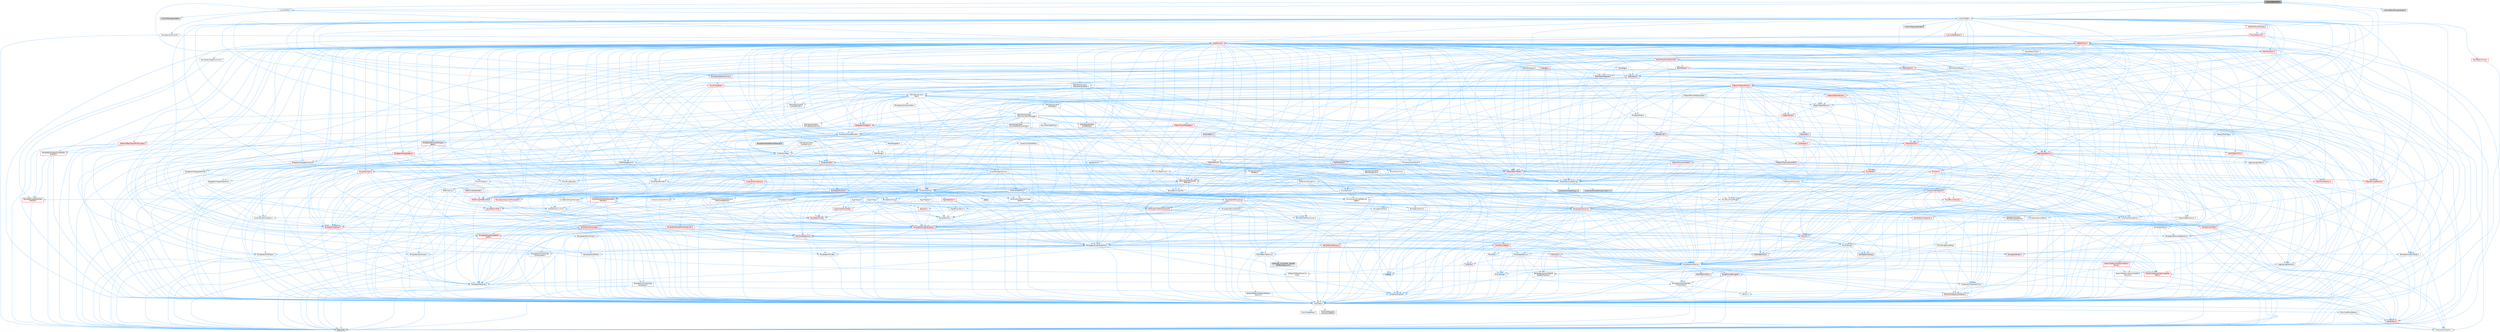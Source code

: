 digraph "LiveLinkBasicRole.h"
{
 // INTERACTIVE_SVG=YES
 // LATEX_PDF_SIZE
  bgcolor="transparent";
  edge [fontname=Helvetica,fontsize=10,labelfontname=Helvetica,labelfontsize=10];
  node [fontname=Helvetica,fontsize=10,shape=box,height=0.2,width=0.4];
  Node1 [id="Node000001",label="LiveLinkBasicRole.h",height=0.2,width=0.4,color="gray40", fillcolor="grey60", style="filled", fontcolor="black",tooltip=" "];
  Node1 -> Node2 [id="edge1_Node000001_Node000002",color="steelblue1",style="solid",tooltip=" "];
  Node2 [id="Node000002",label="Internationalization\l/Text.h",height=0.2,width=0.4,color="grey40", fillcolor="white", style="filled",URL="$d6/d35/Text_8h.html",tooltip=" "];
  Node2 -> Node3 [id="edge2_Node000002_Node000003",color="steelblue1",style="solid",tooltip=" "];
  Node3 [id="Node000003",label="CoreTypes.h",height=0.2,width=0.4,color="grey40", fillcolor="white", style="filled",URL="$dc/dec/CoreTypes_8h.html",tooltip=" "];
  Node3 -> Node4 [id="edge3_Node000003_Node000004",color="steelblue1",style="solid",tooltip=" "];
  Node4 [id="Node000004",label="HAL/Platform.h",height=0.2,width=0.4,color="red", fillcolor="#FFF0F0", style="filled",URL="$d9/dd0/Platform_8h.html",tooltip=" "];
  Node4 -> Node7 [id="edge4_Node000004_Node000007",color="steelblue1",style="solid",tooltip=" "];
  Node7 [id="Node000007",label="type_traits",height=0.2,width=0.4,color="grey60", fillcolor="#E0E0E0", style="filled",tooltip=" "];
  Node4 -> Node8 [id="edge5_Node000004_Node000008",color="steelblue1",style="solid",tooltip=" "];
  Node8 [id="Node000008",label="PreprocessorHelpers.h",height=0.2,width=0.4,color="grey40", fillcolor="white", style="filled",URL="$db/ddb/PreprocessorHelpers_8h.html",tooltip=" "];
  Node3 -> Node14 [id="edge6_Node000003_Node000014",color="steelblue1",style="solid",tooltip=" "];
  Node14 [id="Node000014",label="ProfilingDebugging\l/UMemoryDefines.h",height=0.2,width=0.4,color="grey40", fillcolor="white", style="filled",URL="$d2/da2/UMemoryDefines_8h.html",tooltip=" "];
  Node3 -> Node15 [id="edge7_Node000003_Node000015",color="steelblue1",style="solid",tooltip=" "];
  Node15 [id="Node000015",label="Misc/CoreMiscDefines.h",height=0.2,width=0.4,color="grey40", fillcolor="white", style="filled",URL="$da/d38/CoreMiscDefines_8h.html",tooltip=" "];
  Node15 -> Node4 [id="edge8_Node000015_Node000004",color="steelblue1",style="solid",tooltip=" "];
  Node15 -> Node8 [id="edge9_Node000015_Node000008",color="steelblue1",style="solid",tooltip=" "];
  Node3 -> Node16 [id="edge10_Node000003_Node000016",color="steelblue1",style="solid",tooltip=" "];
  Node16 [id="Node000016",label="Misc/CoreDefines.h",height=0.2,width=0.4,color="grey40", fillcolor="white", style="filled",URL="$d3/dd2/CoreDefines_8h.html",tooltip=" "];
  Node2 -> Node17 [id="edge11_Node000002_Node000017",color="steelblue1",style="solid",tooltip=" "];
  Node17 [id="Node000017",label="HAL/PlatformAtomics.h",height=0.2,width=0.4,color="grey40", fillcolor="white", style="filled",URL="$d3/d36/PlatformAtomics_8h.html",tooltip=" "];
  Node17 -> Node3 [id="edge12_Node000017_Node000003",color="steelblue1",style="solid",tooltip=" "];
  Node17 -> Node18 [id="edge13_Node000017_Node000018",color="steelblue1",style="solid",tooltip=" "];
  Node18 [id="Node000018",label="GenericPlatform/GenericPlatform\lAtomics.h",height=0.2,width=0.4,color="grey40", fillcolor="white", style="filled",URL="$da/d72/GenericPlatformAtomics_8h.html",tooltip=" "];
  Node18 -> Node3 [id="edge14_Node000018_Node000003",color="steelblue1",style="solid",tooltip=" "];
  Node17 -> Node19 [id="edge15_Node000017_Node000019",color="steelblue1",style="solid",tooltip=" "];
  Node19 [id="Node000019",label="COMPILED_PLATFORM_HEADER\l(PlatformAtomics.h)",height=0.2,width=0.4,color="grey60", fillcolor="#E0E0E0", style="filled",tooltip=" "];
  Node2 -> Node20 [id="edge16_Node000002_Node000020",color="steelblue1",style="solid",tooltip=" "];
  Node20 [id="Node000020",label="Misc/AssertionMacros.h",height=0.2,width=0.4,color="grey40", fillcolor="white", style="filled",URL="$d0/dfa/AssertionMacros_8h.html",tooltip=" "];
  Node20 -> Node3 [id="edge17_Node000020_Node000003",color="steelblue1",style="solid",tooltip=" "];
  Node20 -> Node4 [id="edge18_Node000020_Node000004",color="steelblue1",style="solid",tooltip=" "];
  Node20 -> Node21 [id="edge19_Node000020_Node000021",color="steelblue1",style="solid",tooltip=" "];
  Node21 [id="Node000021",label="HAL/PlatformMisc.h",height=0.2,width=0.4,color="red", fillcolor="#FFF0F0", style="filled",URL="$d0/df5/PlatformMisc_8h.html",tooltip=" "];
  Node21 -> Node3 [id="edge20_Node000021_Node000003",color="steelblue1",style="solid",tooltip=" "];
  Node20 -> Node8 [id="edge21_Node000020_Node000008",color="steelblue1",style="solid",tooltip=" "];
  Node20 -> Node54 [id="edge22_Node000020_Node000054",color="steelblue1",style="solid",tooltip=" "];
  Node54 [id="Node000054",label="Templates/EnableIf.h",height=0.2,width=0.4,color="grey40", fillcolor="white", style="filled",URL="$d7/d60/EnableIf_8h.html",tooltip=" "];
  Node54 -> Node3 [id="edge23_Node000054_Node000003",color="steelblue1",style="solid",tooltip=" "];
  Node20 -> Node55 [id="edge24_Node000020_Node000055",color="steelblue1",style="solid",tooltip=" "];
  Node55 [id="Node000055",label="Templates/IsArrayOrRefOf\lTypeByPredicate.h",height=0.2,width=0.4,color="grey40", fillcolor="white", style="filled",URL="$d6/da1/IsArrayOrRefOfTypeByPredicate_8h.html",tooltip=" "];
  Node55 -> Node3 [id="edge25_Node000055_Node000003",color="steelblue1",style="solid",tooltip=" "];
  Node20 -> Node56 [id="edge26_Node000020_Node000056",color="steelblue1",style="solid",tooltip=" "];
  Node56 [id="Node000056",label="Templates/IsValidVariadic\lFunctionArg.h",height=0.2,width=0.4,color="grey40", fillcolor="white", style="filled",URL="$d0/dc8/IsValidVariadicFunctionArg_8h.html",tooltip=" "];
  Node56 -> Node3 [id="edge27_Node000056_Node000003",color="steelblue1",style="solid",tooltip=" "];
  Node56 -> Node57 [id="edge28_Node000056_Node000057",color="steelblue1",style="solid",tooltip=" "];
  Node57 [id="Node000057",label="IsEnum.h",height=0.2,width=0.4,color="grey40", fillcolor="white", style="filled",URL="$d4/de5/IsEnum_8h.html",tooltip=" "];
  Node56 -> Node7 [id="edge29_Node000056_Node000007",color="steelblue1",style="solid",tooltip=" "];
  Node20 -> Node58 [id="edge30_Node000020_Node000058",color="steelblue1",style="solid",tooltip=" "];
  Node58 [id="Node000058",label="Traits/IsCharEncodingCompatible\lWith.h",height=0.2,width=0.4,color="red", fillcolor="#FFF0F0", style="filled",URL="$df/dd1/IsCharEncodingCompatibleWith_8h.html",tooltip=" "];
  Node58 -> Node7 [id="edge31_Node000058_Node000007",color="steelblue1",style="solid",tooltip=" "];
  Node20 -> Node60 [id="edge32_Node000020_Node000060",color="steelblue1",style="solid",tooltip=" "];
  Node60 [id="Node000060",label="Misc/VarArgs.h",height=0.2,width=0.4,color="grey40", fillcolor="white", style="filled",URL="$d5/d6f/VarArgs_8h.html",tooltip=" "];
  Node60 -> Node3 [id="edge33_Node000060_Node000003",color="steelblue1",style="solid",tooltip=" "];
  Node20 -> Node61 [id="edge34_Node000020_Node000061",color="steelblue1",style="solid",tooltip=" "];
  Node61 [id="Node000061",label="String/FormatStringSan.h",height=0.2,width=0.4,color="red", fillcolor="#FFF0F0", style="filled",URL="$d3/d8b/FormatStringSan_8h.html",tooltip=" "];
  Node61 -> Node7 [id="edge35_Node000061_Node000007",color="steelblue1",style="solid",tooltip=" "];
  Node61 -> Node3 [id="edge36_Node000061_Node000003",color="steelblue1",style="solid",tooltip=" "];
  Node61 -> Node62 [id="edge37_Node000061_Node000062",color="steelblue1",style="solid",tooltip=" "];
  Node62 [id="Node000062",label="Templates/Requires.h",height=0.2,width=0.4,color="grey40", fillcolor="white", style="filled",URL="$dc/d96/Requires_8h.html",tooltip=" "];
  Node62 -> Node54 [id="edge38_Node000062_Node000054",color="steelblue1",style="solid",tooltip=" "];
  Node62 -> Node7 [id="edge39_Node000062_Node000007",color="steelblue1",style="solid",tooltip=" "];
  Node61 -> Node56 [id="edge40_Node000061_Node000056",color="steelblue1",style="solid",tooltip=" "];
  Node61 -> Node29 [id="edge41_Node000061_Node000029",color="steelblue1",style="solid",tooltip=" "];
  Node29 [id="Node000029",label="Containers/ContainersFwd.h",height=0.2,width=0.4,color="grey40", fillcolor="white", style="filled",URL="$d4/d0a/ContainersFwd_8h.html",tooltip=" "];
  Node29 -> Node4 [id="edge42_Node000029_Node000004",color="steelblue1",style="solid",tooltip=" "];
  Node29 -> Node3 [id="edge43_Node000029_Node000003",color="steelblue1",style="solid",tooltip=" "];
  Node29 -> Node26 [id="edge44_Node000029_Node000026",color="steelblue1",style="solid",tooltip=" "];
  Node26 [id="Node000026",label="Traits/IsContiguousContainer.h",height=0.2,width=0.4,color="red", fillcolor="#FFF0F0", style="filled",URL="$d5/d3c/IsContiguousContainer_8h.html",tooltip=" "];
  Node26 -> Node3 [id="edge45_Node000026_Node000003",color="steelblue1",style="solid",tooltip=" "];
  Node20 -> Node67 [id="edge46_Node000020_Node000067",color="steelblue1",style="solid",tooltip=" "];
  Node67 [id="Node000067",label="atomic",height=0.2,width=0.4,color="grey60", fillcolor="#E0E0E0", style="filled",tooltip=" "];
  Node2 -> Node45 [id="edge47_Node000002_Node000045",color="steelblue1",style="solid",tooltip=" "];
  Node45 [id="Node000045",label="Misc/EnumClassFlags.h",height=0.2,width=0.4,color="grey40", fillcolor="white", style="filled",URL="$d8/de7/EnumClassFlags_8h.html",tooltip=" "];
  Node2 -> Node68 [id="edge48_Node000002_Node000068",color="steelblue1",style="solid",tooltip=" "];
  Node68 [id="Node000068",label="Templates/UnrealTypeTraits.h",height=0.2,width=0.4,color="grey40", fillcolor="white", style="filled",URL="$d2/d2d/UnrealTypeTraits_8h.html",tooltip=" "];
  Node68 -> Node3 [id="edge49_Node000068_Node000003",color="steelblue1",style="solid",tooltip=" "];
  Node68 -> Node69 [id="edge50_Node000068_Node000069",color="steelblue1",style="solid",tooltip=" "];
  Node69 [id="Node000069",label="Templates/IsPointer.h",height=0.2,width=0.4,color="grey40", fillcolor="white", style="filled",URL="$d7/d05/IsPointer_8h.html",tooltip=" "];
  Node69 -> Node3 [id="edge51_Node000069_Node000003",color="steelblue1",style="solid",tooltip=" "];
  Node68 -> Node20 [id="edge52_Node000068_Node000020",color="steelblue1",style="solid",tooltip=" "];
  Node68 -> Node70 [id="edge53_Node000068_Node000070",color="steelblue1",style="solid",tooltip=" "];
  Node70 [id="Node000070",label="Templates/AndOrNot.h",height=0.2,width=0.4,color="grey40", fillcolor="white", style="filled",URL="$db/d0a/AndOrNot_8h.html",tooltip=" "];
  Node70 -> Node3 [id="edge54_Node000070_Node000003",color="steelblue1",style="solid",tooltip=" "];
  Node68 -> Node54 [id="edge55_Node000068_Node000054",color="steelblue1",style="solid",tooltip=" "];
  Node68 -> Node71 [id="edge56_Node000068_Node000071",color="steelblue1",style="solid",tooltip=" "];
  Node71 [id="Node000071",label="Templates/IsArithmetic.h",height=0.2,width=0.4,color="grey40", fillcolor="white", style="filled",URL="$d2/d5d/IsArithmetic_8h.html",tooltip=" "];
  Node71 -> Node3 [id="edge57_Node000071_Node000003",color="steelblue1",style="solid",tooltip=" "];
  Node68 -> Node57 [id="edge58_Node000068_Node000057",color="steelblue1",style="solid",tooltip=" "];
  Node68 -> Node72 [id="edge59_Node000068_Node000072",color="steelblue1",style="solid",tooltip=" "];
  Node72 [id="Node000072",label="Templates/Models.h",height=0.2,width=0.4,color="red", fillcolor="#FFF0F0", style="filled",URL="$d3/d0c/Models_8h.html",tooltip=" "];
  Node68 -> Node73 [id="edge60_Node000068_Node000073",color="steelblue1",style="solid",tooltip=" "];
  Node73 [id="Node000073",label="Templates/IsPODType.h",height=0.2,width=0.4,color="grey40", fillcolor="white", style="filled",URL="$d7/db1/IsPODType_8h.html",tooltip=" "];
  Node73 -> Node3 [id="edge61_Node000073_Node000003",color="steelblue1",style="solid",tooltip=" "];
  Node68 -> Node74 [id="edge62_Node000068_Node000074",color="steelblue1",style="solid",tooltip=" "];
  Node74 [id="Node000074",label="Templates/IsUECoreType.h",height=0.2,width=0.4,color="grey40", fillcolor="white", style="filled",URL="$d1/db8/IsUECoreType_8h.html",tooltip=" "];
  Node74 -> Node3 [id="edge63_Node000074_Node000003",color="steelblue1",style="solid",tooltip=" "];
  Node74 -> Node7 [id="edge64_Node000074_Node000007",color="steelblue1",style="solid",tooltip=" "];
  Node68 -> Node75 [id="edge65_Node000068_Node000075",color="steelblue1",style="solid",tooltip=" "];
  Node75 [id="Node000075",label="Templates/IsTriviallyCopy\lConstructible.h",height=0.2,width=0.4,color="grey40", fillcolor="white", style="filled",URL="$d3/d78/IsTriviallyCopyConstructible_8h.html",tooltip=" "];
  Node75 -> Node3 [id="edge66_Node000075_Node000003",color="steelblue1",style="solid",tooltip=" "];
  Node75 -> Node7 [id="edge67_Node000075_Node000007",color="steelblue1",style="solid",tooltip=" "];
  Node2 -> Node76 [id="edge68_Node000002_Node000076",color="steelblue1",style="solid",tooltip=" "];
  Node76 [id="Node000076",label="Containers/Array.h",height=0.2,width=0.4,color="grey40", fillcolor="white", style="filled",URL="$df/dd0/Array_8h.html",tooltip=" "];
  Node76 -> Node3 [id="edge69_Node000076_Node000003",color="steelblue1",style="solid",tooltip=" "];
  Node76 -> Node20 [id="edge70_Node000076_Node000020",color="steelblue1",style="solid",tooltip=" "];
  Node76 -> Node77 [id="edge71_Node000076_Node000077",color="steelblue1",style="solid",tooltip=" "];
  Node77 [id="Node000077",label="Misc/IntrusiveUnsetOptional\lState.h",height=0.2,width=0.4,color="grey40", fillcolor="white", style="filled",URL="$d2/d0a/IntrusiveUnsetOptionalState_8h.html",tooltip=" "];
  Node77 -> Node78 [id="edge72_Node000077_Node000078",color="steelblue1",style="solid",tooltip=" "];
  Node78 [id="Node000078",label="Misc/OptionalFwd.h",height=0.2,width=0.4,color="grey40", fillcolor="white", style="filled",URL="$dc/d50/OptionalFwd_8h.html",tooltip=" "];
  Node76 -> Node79 [id="edge73_Node000076_Node000079",color="steelblue1",style="solid",tooltip=" "];
  Node79 [id="Node000079",label="Misc/ReverseIterate.h",height=0.2,width=0.4,color="red", fillcolor="#FFF0F0", style="filled",URL="$db/de3/ReverseIterate_8h.html",tooltip=" "];
  Node79 -> Node4 [id="edge74_Node000079_Node000004",color="steelblue1",style="solid",tooltip=" "];
  Node76 -> Node81 [id="edge75_Node000076_Node000081",color="steelblue1",style="solid",tooltip=" "];
  Node81 [id="Node000081",label="HAL/UnrealMemory.h",height=0.2,width=0.4,color="red", fillcolor="#FFF0F0", style="filled",URL="$d9/d96/UnrealMemory_8h.html",tooltip=" "];
  Node81 -> Node3 [id="edge76_Node000081_Node000003",color="steelblue1",style="solid",tooltip=" "];
  Node81 -> Node85 [id="edge77_Node000081_Node000085",color="steelblue1",style="solid",tooltip=" "];
  Node85 [id="Node000085",label="HAL/MemoryBase.h",height=0.2,width=0.4,color="red", fillcolor="#FFF0F0", style="filled",URL="$d6/d9f/MemoryBase_8h.html",tooltip=" "];
  Node85 -> Node3 [id="edge78_Node000085_Node000003",color="steelblue1",style="solid",tooltip=" "];
  Node85 -> Node17 [id="edge79_Node000085_Node000017",color="steelblue1",style="solid",tooltip=" "];
  Node85 -> Node33 [id="edge80_Node000085_Node000033",color="steelblue1",style="solid",tooltip=" "];
  Node33 [id="Node000033",label="HAL/PlatformCrt.h",height=0.2,width=0.4,color="red", fillcolor="#FFF0F0", style="filled",URL="$d8/d75/PlatformCrt_8h.html",tooltip=" "];
  Node85 -> Node86 [id="edge81_Node000085_Node000086",color="steelblue1",style="solid",tooltip=" "];
  Node86 [id="Node000086",label="Misc/Exec.h",height=0.2,width=0.4,color="grey40", fillcolor="white", style="filled",URL="$de/ddb/Exec_8h.html",tooltip=" "];
  Node86 -> Node3 [id="edge82_Node000086_Node000003",color="steelblue1",style="solid",tooltip=" "];
  Node86 -> Node20 [id="edge83_Node000086_Node000020",color="steelblue1",style="solid",tooltip=" "];
  Node85 -> Node87 [id="edge84_Node000085_Node000087",color="steelblue1",style="solid",tooltip=" "];
  Node87 [id="Node000087",label="Misc/OutputDevice.h",height=0.2,width=0.4,color="grey40", fillcolor="white", style="filled",URL="$d7/d32/OutputDevice_8h.html",tooltip=" "];
  Node87 -> Node28 [id="edge85_Node000087_Node000028",color="steelblue1",style="solid",tooltip=" "];
  Node28 [id="Node000028",label="CoreFwd.h",height=0.2,width=0.4,color="red", fillcolor="#FFF0F0", style="filled",URL="$d1/d1e/CoreFwd_8h.html",tooltip=" "];
  Node28 -> Node3 [id="edge86_Node000028_Node000003",color="steelblue1",style="solid",tooltip=" "];
  Node28 -> Node29 [id="edge87_Node000028_Node000029",color="steelblue1",style="solid",tooltip=" "];
  Node28 -> Node31 [id="edge88_Node000028_Node000031",color="steelblue1",style="solid",tooltip=" "];
  Node31 [id="Node000031",label="UObject/UObjectHierarchy\lFwd.h",height=0.2,width=0.4,color="grey40", fillcolor="white", style="filled",URL="$d3/d13/UObjectHierarchyFwd_8h.html",tooltip=" "];
  Node87 -> Node3 [id="edge89_Node000087_Node000003",color="steelblue1",style="solid",tooltip=" "];
  Node87 -> Node88 [id="edge90_Node000087_Node000088",color="steelblue1",style="solid",tooltip=" "];
  Node88 [id="Node000088",label="Logging/LogVerbosity.h",height=0.2,width=0.4,color="grey40", fillcolor="white", style="filled",URL="$d2/d8f/LogVerbosity_8h.html",tooltip=" "];
  Node88 -> Node3 [id="edge91_Node000088_Node000003",color="steelblue1",style="solid",tooltip=" "];
  Node87 -> Node60 [id="edge92_Node000087_Node000060",color="steelblue1",style="solid",tooltip=" "];
  Node87 -> Node55 [id="edge93_Node000087_Node000055",color="steelblue1",style="solid",tooltip=" "];
  Node87 -> Node56 [id="edge94_Node000087_Node000056",color="steelblue1",style="solid",tooltip=" "];
  Node87 -> Node58 [id="edge95_Node000087_Node000058",color="steelblue1",style="solid",tooltip=" "];
  Node81 -> Node96 [id="edge96_Node000081_Node000096",color="steelblue1",style="solid",tooltip=" "];
  Node96 [id="Node000096",label="HAL/PlatformMemory.h",height=0.2,width=0.4,color="red", fillcolor="#FFF0F0", style="filled",URL="$de/d68/PlatformMemory_8h.html",tooltip=" "];
  Node96 -> Node3 [id="edge97_Node000096_Node000003",color="steelblue1",style="solid",tooltip=" "];
  Node81 -> Node69 [id="edge98_Node000081_Node000069",color="steelblue1",style="solid",tooltip=" "];
  Node76 -> Node68 [id="edge99_Node000076_Node000068",color="steelblue1",style="solid",tooltip=" "];
  Node76 -> Node99 [id="edge100_Node000076_Node000099",color="steelblue1",style="solid",tooltip=" "];
  Node99 [id="Node000099",label="Templates/UnrealTemplate.h",height=0.2,width=0.4,color="red", fillcolor="#FFF0F0", style="filled",URL="$d4/d24/UnrealTemplate_8h.html",tooltip=" "];
  Node99 -> Node3 [id="edge101_Node000099_Node000003",color="steelblue1",style="solid",tooltip=" "];
  Node99 -> Node69 [id="edge102_Node000099_Node000069",color="steelblue1",style="solid",tooltip=" "];
  Node99 -> Node81 [id="edge103_Node000099_Node000081",color="steelblue1",style="solid",tooltip=" "];
  Node99 -> Node68 [id="edge104_Node000099_Node000068",color="steelblue1",style="solid",tooltip=" "];
  Node99 -> Node102 [id="edge105_Node000099_Node000102",color="steelblue1",style="solid",tooltip=" "];
  Node102 [id="Node000102",label="Templates/RemoveReference.h",height=0.2,width=0.4,color="grey40", fillcolor="white", style="filled",URL="$da/dbe/RemoveReference_8h.html",tooltip=" "];
  Node102 -> Node3 [id="edge106_Node000102_Node000003",color="steelblue1",style="solid",tooltip=" "];
  Node99 -> Node62 [id="edge107_Node000099_Node000062",color="steelblue1",style="solid",tooltip=" "];
  Node99 -> Node103 [id="edge108_Node000099_Node000103",color="steelblue1",style="solid",tooltip=" "];
  Node103 [id="Node000103",label="Templates/TypeCompatible\lBytes.h",height=0.2,width=0.4,color="red", fillcolor="#FFF0F0", style="filled",URL="$df/d0a/TypeCompatibleBytes_8h.html",tooltip=" "];
  Node103 -> Node3 [id="edge109_Node000103_Node000003",color="steelblue1",style="solid",tooltip=" "];
  Node103 -> Node7 [id="edge110_Node000103_Node000007",color="steelblue1",style="solid",tooltip=" "];
  Node99 -> Node26 [id="edge111_Node000099_Node000026",color="steelblue1",style="solid",tooltip=" "];
  Node99 -> Node7 [id="edge112_Node000099_Node000007",color="steelblue1",style="solid",tooltip=" "];
  Node76 -> Node105 [id="edge113_Node000076_Node000105",color="steelblue1",style="solid",tooltip=" "];
  Node105 [id="Node000105",label="Containers/AllowShrinking.h",height=0.2,width=0.4,color="grey40", fillcolor="white", style="filled",URL="$d7/d1a/AllowShrinking_8h.html",tooltip=" "];
  Node105 -> Node3 [id="edge114_Node000105_Node000003",color="steelblue1",style="solid",tooltip=" "];
  Node76 -> Node106 [id="edge115_Node000076_Node000106",color="steelblue1",style="solid",tooltip=" "];
  Node106 [id="Node000106",label="Containers/ContainerAllocation\lPolicies.h",height=0.2,width=0.4,color="red", fillcolor="#FFF0F0", style="filled",URL="$d7/dff/ContainerAllocationPolicies_8h.html",tooltip=" "];
  Node106 -> Node3 [id="edge116_Node000106_Node000003",color="steelblue1",style="solid",tooltip=" "];
  Node106 -> Node106 [id="edge117_Node000106_Node000106",color="steelblue1",style="solid",tooltip=" "];
  Node106 -> Node108 [id="edge118_Node000106_Node000108",color="steelblue1",style="solid",tooltip=" "];
  Node108 [id="Node000108",label="HAL/PlatformMath.h",height=0.2,width=0.4,color="red", fillcolor="#FFF0F0", style="filled",URL="$dc/d53/PlatformMath_8h.html",tooltip=" "];
  Node108 -> Node3 [id="edge119_Node000108_Node000003",color="steelblue1",style="solid",tooltip=" "];
  Node106 -> Node81 [id="edge120_Node000106_Node000081",color="steelblue1",style="solid",tooltip=" "];
  Node106 -> Node43 [id="edge121_Node000106_Node000043",color="steelblue1",style="solid",tooltip=" "];
  Node43 [id="Node000043",label="Math/NumericLimits.h",height=0.2,width=0.4,color="grey40", fillcolor="white", style="filled",URL="$df/d1b/NumericLimits_8h.html",tooltip=" "];
  Node43 -> Node3 [id="edge122_Node000043_Node000003",color="steelblue1",style="solid",tooltip=" "];
  Node106 -> Node20 [id="edge123_Node000106_Node000020",color="steelblue1",style="solid",tooltip=" "];
  Node106 -> Node117 [id="edge124_Node000106_Node000117",color="steelblue1",style="solid",tooltip=" "];
  Node117 [id="Node000117",label="Templates/MemoryOps.h",height=0.2,width=0.4,color="red", fillcolor="#FFF0F0", style="filled",URL="$db/dea/MemoryOps_8h.html",tooltip=" "];
  Node117 -> Node3 [id="edge125_Node000117_Node000003",color="steelblue1",style="solid",tooltip=" "];
  Node117 -> Node81 [id="edge126_Node000117_Node000081",color="steelblue1",style="solid",tooltip=" "];
  Node117 -> Node94 [id="edge127_Node000117_Node000094",color="steelblue1",style="solid",tooltip=" "];
  Node94 [id="Node000094",label="Templates/IsTriviallyCopy\lAssignable.h",height=0.2,width=0.4,color="grey40", fillcolor="white", style="filled",URL="$d2/df2/IsTriviallyCopyAssignable_8h.html",tooltip=" "];
  Node94 -> Node3 [id="edge128_Node000094_Node000003",color="steelblue1",style="solid",tooltip=" "];
  Node94 -> Node7 [id="edge129_Node000094_Node000007",color="steelblue1",style="solid",tooltip=" "];
  Node117 -> Node75 [id="edge130_Node000117_Node000075",color="steelblue1",style="solid",tooltip=" "];
  Node117 -> Node62 [id="edge131_Node000117_Node000062",color="steelblue1",style="solid",tooltip=" "];
  Node117 -> Node68 [id="edge132_Node000117_Node000068",color="steelblue1",style="solid",tooltip=" "];
  Node117 -> Node7 [id="edge133_Node000117_Node000007",color="steelblue1",style="solid",tooltip=" "];
  Node106 -> Node103 [id="edge134_Node000106_Node000103",color="steelblue1",style="solid",tooltip=" "];
  Node106 -> Node7 [id="edge135_Node000106_Node000007",color="steelblue1",style="solid",tooltip=" "];
  Node76 -> Node118 [id="edge136_Node000076_Node000118",color="steelblue1",style="solid",tooltip=" "];
  Node118 [id="Node000118",label="Containers/ContainerElement\lTypeCompatibility.h",height=0.2,width=0.4,color="grey40", fillcolor="white", style="filled",URL="$df/ddf/ContainerElementTypeCompatibility_8h.html",tooltip=" "];
  Node118 -> Node3 [id="edge137_Node000118_Node000003",color="steelblue1",style="solid",tooltip=" "];
  Node118 -> Node68 [id="edge138_Node000118_Node000068",color="steelblue1",style="solid",tooltip=" "];
  Node76 -> Node119 [id="edge139_Node000076_Node000119",color="steelblue1",style="solid",tooltip=" "];
  Node119 [id="Node000119",label="Serialization/Archive.h",height=0.2,width=0.4,color="red", fillcolor="#FFF0F0", style="filled",URL="$d7/d3b/Archive_8h.html",tooltip=" "];
  Node119 -> Node28 [id="edge140_Node000119_Node000028",color="steelblue1",style="solid",tooltip=" "];
  Node119 -> Node3 [id="edge141_Node000119_Node000003",color="steelblue1",style="solid",tooltip=" "];
  Node119 -> Node120 [id="edge142_Node000119_Node000120",color="steelblue1",style="solid",tooltip=" "];
  Node120 [id="Node000120",label="HAL/PlatformProperties.h",height=0.2,width=0.4,color="red", fillcolor="#FFF0F0", style="filled",URL="$d9/db0/PlatformProperties_8h.html",tooltip=" "];
  Node120 -> Node3 [id="edge143_Node000120_Node000003",color="steelblue1",style="solid",tooltip=" "];
  Node119 -> Node123 [id="edge144_Node000119_Node000123",color="steelblue1",style="solid",tooltip=" "];
  Node123 [id="Node000123",label="Internationalization\l/TextNamespaceFwd.h",height=0.2,width=0.4,color="grey40", fillcolor="white", style="filled",URL="$d8/d97/TextNamespaceFwd_8h.html",tooltip=" "];
  Node123 -> Node3 [id="edge145_Node000123_Node000003",color="steelblue1",style="solid",tooltip=" "];
  Node119 -> Node20 [id="edge146_Node000119_Node000020",color="steelblue1",style="solid",tooltip=" "];
  Node119 -> Node124 [id="edge147_Node000119_Node000124",color="steelblue1",style="solid",tooltip=" "];
  Node124 [id="Node000124",label="Misc/EngineVersionBase.h",height=0.2,width=0.4,color="grey40", fillcolor="white", style="filled",URL="$d5/d2b/EngineVersionBase_8h.html",tooltip=" "];
  Node124 -> Node3 [id="edge148_Node000124_Node000003",color="steelblue1",style="solid",tooltip=" "];
  Node119 -> Node60 [id="edge149_Node000119_Node000060",color="steelblue1",style="solid",tooltip=" "];
  Node119 -> Node54 [id="edge150_Node000119_Node000054",color="steelblue1",style="solid",tooltip=" "];
  Node119 -> Node55 [id="edge151_Node000119_Node000055",color="steelblue1",style="solid",tooltip=" "];
  Node119 -> Node127 [id="edge152_Node000119_Node000127",color="steelblue1",style="solid",tooltip=" "];
  Node127 [id="Node000127",label="Templates/IsEnumClass.h",height=0.2,width=0.4,color="grey40", fillcolor="white", style="filled",URL="$d7/d15/IsEnumClass_8h.html",tooltip=" "];
  Node127 -> Node3 [id="edge153_Node000127_Node000003",color="steelblue1",style="solid",tooltip=" "];
  Node127 -> Node70 [id="edge154_Node000127_Node000070",color="steelblue1",style="solid",tooltip=" "];
  Node119 -> Node56 [id="edge155_Node000119_Node000056",color="steelblue1",style="solid",tooltip=" "];
  Node119 -> Node99 [id="edge156_Node000119_Node000099",color="steelblue1",style="solid",tooltip=" "];
  Node119 -> Node58 [id="edge157_Node000119_Node000058",color="steelblue1",style="solid",tooltip=" "];
  Node119 -> Node128 [id="edge158_Node000119_Node000128",color="steelblue1",style="solid",tooltip=" "];
  Node128 [id="Node000128",label="UObject/ObjectVersion.h",height=0.2,width=0.4,color="grey40", fillcolor="white", style="filled",URL="$da/d63/ObjectVersion_8h.html",tooltip=" "];
  Node128 -> Node3 [id="edge159_Node000128_Node000003",color="steelblue1",style="solid",tooltip=" "];
  Node76 -> Node129 [id="edge160_Node000076_Node000129",color="steelblue1",style="solid",tooltip=" "];
  Node129 [id="Node000129",label="Serialization/MemoryImage\lWriter.h",height=0.2,width=0.4,color="grey40", fillcolor="white", style="filled",URL="$d0/d08/MemoryImageWriter_8h.html",tooltip=" "];
  Node129 -> Node3 [id="edge161_Node000129_Node000003",color="steelblue1",style="solid",tooltip=" "];
  Node129 -> Node130 [id="edge162_Node000129_Node000130",color="steelblue1",style="solid",tooltip=" "];
  Node130 [id="Node000130",label="Serialization/MemoryLayout.h",height=0.2,width=0.4,color="red", fillcolor="#FFF0F0", style="filled",URL="$d7/d66/MemoryLayout_8h.html",tooltip=" "];
  Node130 -> Node133 [id="edge163_Node000130_Node000133",color="steelblue1",style="solid",tooltip=" "];
  Node133 [id="Node000133",label="Containers/EnumAsByte.h",height=0.2,width=0.4,color="grey40", fillcolor="white", style="filled",URL="$d6/d9a/EnumAsByte_8h.html",tooltip=" "];
  Node133 -> Node3 [id="edge164_Node000133_Node000003",color="steelblue1",style="solid",tooltip=" "];
  Node133 -> Node73 [id="edge165_Node000133_Node000073",color="steelblue1",style="solid",tooltip=" "];
  Node133 -> Node134 [id="edge166_Node000133_Node000134",color="steelblue1",style="solid",tooltip=" "];
  Node134 [id="Node000134",label="Templates/TypeHash.h",height=0.2,width=0.4,color="red", fillcolor="#FFF0F0", style="filled",URL="$d1/d62/TypeHash_8h.html",tooltip=" "];
  Node134 -> Node3 [id="edge167_Node000134_Node000003",color="steelblue1",style="solid",tooltip=" "];
  Node134 -> Node62 [id="edge168_Node000134_Node000062",color="steelblue1",style="solid",tooltip=" "];
  Node134 -> Node135 [id="edge169_Node000134_Node000135",color="steelblue1",style="solid",tooltip=" "];
  Node135 [id="Node000135",label="Misc/Crc.h",height=0.2,width=0.4,color="red", fillcolor="#FFF0F0", style="filled",URL="$d4/dd2/Crc_8h.html",tooltip=" "];
  Node135 -> Node3 [id="edge170_Node000135_Node000003",color="steelblue1",style="solid",tooltip=" "];
  Node135 -> Node83 [id="edge171_Node000135_Node000083",color="steelblue1",style="solid",tooltip=" "];
  Node83 [id="Node000083",label="HAL/PlatformString.h",height=0.2,width=0.4,color="red", fillcolor="#FFF0F0", style="filled",URL="$db/db5/PlatformString_8h.html",tooltip=" "];
  Node83 -> Node3 [id="edge172_Node000083_Node000003",color="steelblue1",style="solid",tooltip=" "];
  Node135 -> Node20 [id="edge173_Node000135_Node000020",color="steelblue1",style="solid",tooltip=" "];
  Node135 -> Node136 [id="edge174_Node000135_Node000136",color="steelblue1",style="solid",tooltip=" "];
  Node136 [id="Node000136",label="Misc/CString.h",height=0.2,width=0.4,color="grey40", fillcolor="white", style="filled",URL="$d2/d49/CString_8h.html",tooltip=" "];
  Node136 -> Node3 [id="edge175_Node000136_Node000003",color="steelblue1",style="solid",tooltip=" "];
  Node136 -> Node33 [id="edge176_Node000136_Node000033",color="steelblue1",style="solid",tooltip=" "];
  Node136 -> Node83 [id="edge177_Node000136_Node000083",color="steelblue1",style="solid",tooltip=" "];
  Node136 -> Node20 [id="edge178_Node000136_Node000020",color="steelblue1",style="solid",tooltip=" "];
  Node136 -> Node137 [id="edge179_Node000136_Node000137",color="steelblue1",style="solid",tooltip=" "];
  Node137 [id="Node000137",label="Misc/Char.h",height=0.2,width=0.4,color="red", fillcolor="#FFF0F0", style="filled",URL="$d0/d58/Char_8h.html",tooltip=" "];
  Node137 -> Node3 [id="edge180_Node000137_Node000003",color="steelblue1",style="solid",tooltip=" "];
  Node137 -> Node7 [id="edge181_Node000137_Node000007",color="steelblue1",style="solid",tooltip=" "];
  Node136 -> Node60 [id="edge182_Node000136_Node000060",color="steelblue1",style="solid",tooltip=" "];
  Node136 -> Node55 [id="edge183_Node000136_Node000055",color="steelblue1",style="solid",tooltip=" "];
  Node136 -> Node56 [id="edge184_Node000136_Node000056",color="steelblue1",style="solid",tooltip=" "];
  Node136 -> Node58 [id="edge185_Node000136_Node000058",color="steelblue1",style="solid",tooltip=" "];
  Node135 -> Node137 [id="edge186_Node000135_Node000137",color="steelblue1",style="solid",tooltip=" "];
  Node135 -> Node68 [id="edge187_Node000135_Node000068",color="steelblue1",style="solid",tooltip=" "];
  Node134 -> Node7 [id="edge188_Node000134_Node000007",color="steelblue1",style="solid",tooltip=" "];
  Node130 -> Node23 [id="edge189_Node000130_Node000023",color="steelblue1",style="solid",tooltip=" "];
  Node23 [id="Node000023",label="Containers/StringFwd.h",height=0.2,width=0.4,color="grey40", fillcolor="white", style="filled",URL="$df/d37/StringFwd_8h.html",tooltip=" "];
  Node23 -> Node3 [id="edge190_Node000023_Node000003",color="steelblue1",style="solid",tooltip=" "];
  Node23 -> Node24 [id="edge191_Node000023_Node000024",color="steelblue1",style="solid",tooltip=" "];
  Node24 [id="Node000024",label="Traits/ElementType.h",height=0.2,width=0.4,color="red", fillcolor="#FFF0F0", style="filled",URL="$d5/d4f/ElementType_8h.html",tooltip=" "];
  Node24 -> Node4 [id="edge192_Node000024_Node000004",color="steelblue1",style="solid",tooltip=" "];
  Node24 -> Node7 [id="edge193_Node000024_Node000007",color="steelblue1",style="solid",tooltip=" "];
  Node23 -> Node26 [id="edge194_Node000023_Node000026",color="steelblue1",style="solid",tooltip=" "];
  Node130 -> Node81 [id="edge195_Node000130_Node000081",color="steelblue1",style="solid",tooltip=" "];
  Node130 -> Node54 [id="edge196_Node000130_Node000054",color="steelblue1",style="solid",tooltip=" "];
  Node130 -> Node72 [id="edge197_Node000130_Node000072",color="steelblue1",style="solid",tooltip=" "];
  Node130 -> Node99 [id="edge198_Node000130_Node000099",color="steelblue1",style="solid",tooltip=" "];
  Node76 -> Node143 [id="edge199_Node000076_Node000143",color="steelblue1",style="solid",tooltip=" "];
  Node143 [id="Node000143",label="Algo/Heapify.h",height=0.2,width=0.4,color="grey40", fillcolor="white", style="filled",URL="$d0/d2a/Heapify_8h.html",tooltip=" "];
  Node143 -> Node144 [id="edge200_Node000143_Node000144",color="steelblue1",style="solid",tooltip=" "];
  Node144 [id="Node000144",label="Algo/Impl/BinaryHeap.h",height=0.2,width=0.4,color="red", fillcolor="#FFF0F0", style="filled",URL="$d7/da3/Algo_2Impl_2BinaryHeap_8h.html",tooltip=" "];
  Node144 -> Node145 [id="edge201_Node000144_Node000145",color="steelblue1",style="solid",tooltip=" "];
  Node145 [id="Node000145",label="Templates/Invoke.h",height=0.2,width=0.4,color="red", fillcolor="#FFF0F0", style="filled",URL="$d7/deb/Invoke_8h.html",tooltip=" "];
  Node145 -> Node3 [id="edge202_Node000145_Node000003",color="steelblue1",style="solid",tooltip=" "];
  Node145 -> Node99 [id="edge203_Node000145_Node000099",color="steelblue1",style="solid",tooltip=" "];
  Node145 -> Node7 [id="edge204_Node000145_Node000007",color="steelblue1",style="solid",tooltip=" "];
  Node144 -> Node7 [id="edge205_Node000144_Node000007",color="steelblue1",style="solid",tooltip=" "];
  Node143 -> Node149 [id="edge206_Node000143_Node000149",color="steelblue1",style="solid",tooltip=" "];
  Node149 [id="Node000149",label="Templates/IdentityFunctor.h",height=0.2,width=0.4,color="grey40", fillcolor="white", style="filled",URL="$d7/d2e/IdentityFunctor_8h.html",tooltip=" "];
  Node149 -> Node4 [id="edge207_Node000149_Node000004",color="steelblue1",style="solid",tooltip=" "];
  Node143 -> Node145 [id="edge208_Node000143_Node000145",color="steelblue1",style="solid",tooltip=" "];
  Node143 -> Node150 [id="edge209_Node000143_Node000150",color="steelblue1",style="solid",tooltip=" "];
  Node150 [id="Node000150",label="Templates/Less.h",height=0.2,width=0.4,color="grey40", fillcolor="white", style="filled",URL="$de/dc8/Less_8h.html",tooltip=" "];
  Node150 -> Node3 [id="edge210_Node000150_Node000003",color="steelblue1",style="solid",tooltip=" "];
  Node150 -> Node99 [id="edge211_Node000150_Node000099",color="steelblue1",style="solid",tooltip=" "];
  Node143 -> Node99 [id="edge212_Node000143_Node000099",color="steelblue1",style="solid",tooltip=" "];
  Node76 -> Node151 [id="edge213_Node000076_Node000151",color="steelblue1",style="solid",tooltip=" "];
  Node151 [id="Node000151",label="Algo/HeapSort.h",height=0.2,width=0.4,color="grey40", fillcolor="white", style="filled",URL="$d3/d92/HeapSort_8h.html",tooltip=" "];
  Node151 -> Node144 [id="edge214_Node000151_Node000144",color="steelblue1",style="solid",tooltip=" "];
  Node151 -> Node149 [id="edge215_Node000151_Node000149",color="steelblue1",style="solid",tooltip=" "];
  Node151 -> Node150 [id="edge216_Node000151_Node000150",color="steelblue1",style="solid",tooltip=" "];
  Node151 -> Node99 [id="edge217_Node000151_Node000099",color="steelblue1",style="solid",tooltip=" "];
  Node76 -> Node152 [id="edge218_Node000076_Node000152",color="steelblue1",style="solid",tooltip=" "];
  Node152 [id="Node000152",label="Algo/IsHeap.h",height=0.2,width=0.4,color="grey40", fillcolor="white", style="filled",URL="$de/d32/IsHeap_8h.html",tooltip=" "];
  Node152 -> Node144 [id="edge219_Node000152_Node000144",color="steelblue1",style="solid",tooltip=" "];
  Node152 -> Node149 [id="edge220_Node000152_Node000149",color="steelblue1",style="solid",tooltip=" "];
  Node152 -> Node145 [id="edge221_Node000152_Node000145",color="steelblue1",style="solid",tooltip=" "];
  Node152 -> Node150 [id="edge222_Node000152_Node000150",color="steelblue1",style="solid",tooltip=" "];
  Node152 -> Node99 [id="edge223_Node000152_Node000099",color="steelblue1",style="solid",tooltip=" "];
  Node76 -> Node144 [id="edge224_Node000076_Node000144",color="steelblue1",style="solid",tooltip=" "];
  Node76 -> Node153 [id="edge225_Node000076_Node000153",color="steelblue1",style="solid",tooltip=" "];
  Node153 [id="Node000153",label="Algo/StableSort.h",height=0.2,width=0.4,color="red", fillcolor="#FFF0F0", style="filled",URL="$d7/d3c/StableSort_8h.html",tooltip=" "];
  Node153 -> Node154 [id="edge226_Node000153_Node000154",color="steelblue1",style="solid",tooltip=" "];
  Node154 [id="Node000154",label="Algo/BinarySearch.h",height=0.2,width=0.4,color="grey40", fillcolor="white", style="filled",URL="$db/db4/BinarySearch_8h.html",tooltip=" "];
  Node154 -> Node149 [id="edge227_Node000154_Node000149",color="steelblue1",style="solid",tooltip=" "];
  Node154 -> Node145 [id="edge228_Node000154_Node000145",color="steelblue1",style="solid",tooltip=" "];
  Node154 -> Node150 [id="edge229_Node000154_Node000150",color="steelblue1",style="solid",tooltip=" "];
  Node153 -> Node149 [id="edge230_Node000153_Node000149",color="steelblue1",style="solid",tooltip=" "];
  Node153 -> Node145 [id="edge231_Node000153_Node000145",color="steelblue1",style="solid",tooltip=" "];
  Node153 -> Node150 [id="edge232_Node000153_Node000150",color="steelblue1",style="solid",tooltip=" "];
  Node153 -> Node99 [id="edge233_Node000153_Node000099",color="steelblue1",style="solid",tooltip=" "];
  Node76 -> Node156 [id="edge234_Node000076_Node000156",color="steelblue1",style="solid",tooltip=" "];
  Node156 [id="Node000156",label="Concepts/GetTypeHashable.h",height=0.2,width=0.4,color="grey40", fillcolor="white", style="filled",URL="$d3/da2/GetTypeHashable_8h.html",tooltip=" "];
  Node156 -> Node3 [id="edge235_Node000156_Node000003",color="steelblue1",style="solid",tooltip=" "];
  Node156 -> Node134 [id="edge236_Node000156_Node000134",color="steelblue1",style="solid",tooltip=" "];
  Node76 -> Node149 [id="edge237_Node000076_Node000149",color="steelblue1",style="solid",tooltip=" "];
  Node76 -> Node145 [id="edge238_Node000076_Node000145",color="steelblue1",style="solid",tooltip=" "];
  Node76 -> Node150 [id="edge239_Node000076_Node000150",color="steelblue1",style="solid",tooltip=" "];
  Node76 -> Node157 [id="edge240_Node000076_Node000157",color="steelblue1",style="solid",tooltip=" "];
  Node157 [id="Node000157",label="Templates/LosesQualifiers\lFromTo.h",height=0.2,width=0.4,color="red", fillcolor="#FFF0F0", style="filled",URL="$d2/db3/LosesQualifiersFromTo_8h.html",tooltip=" "];
  Node157 -> Node7 [id="edge241_Node000157_Node000007",color="steelblue1",style="solid",tooltip=" "];
  Node76 -> Node62 [id="edge242_Node000076_Node000062",color="steelblue1",style="solid",tooltip=" "];
  Node76 -> Node158 [id="edge243_Node000076_Node000158",color="steelblue1",style="solid",tooltip=" "];
  Node158 [id="Node000158",label="Templates/Sorting.h",height=0.2,width=0.4,color="grey40", fillcolor="white", style="filled",URL="$d3/d9e/Sorting_8h.html",tooltip=" "];
  Node158 -> Node3 [id="edge244_Node000158_Node000003",color="steelblue1",style="solid",tooltip=" "];
  Node158 -> Node154 [id="edge245_Node000158_Node000154",color="steelblue1",style="solid",tooltip=" "];
  Node158 -> Node159 [id="edge246_Node000158_Node000159",color="steelblue1",style="solid",tooltip=" "];
  Node159 [id="Node000159",label="Algo/Sort.h",height=0.2,width=0.4,color="red", fillcolor="#FFF0F0", style="filled",URL="$d1/d87/Sort_8h.html",tooltip=" "];
  Node158 -> Node108 [id="edge247_Node000158_Node000108",color="steelblue1",style="solid",tooltip=" "];
  Node158 -> Node150 [id="edge248_Node000158_Node000150",color="steelblue1",style="solid",tooltip=" "];
  Node76 -> Node162 [id="edge249_Node000076_Node000162",color="steelblue1",style="solid",tooltip=" "];
  Node162 [id="Node000162",label="Templates/AlignmentTemplates.h",height=0.2,width=0.4,color="red", fillcolor="#FFF0F0", style="filled",URL="$dd/d32/AlignmentTemplates_8h.html",tooltip=" "];
  Node162 -> Node3 [id="edge250_Node000162_Node000003",color="steelblue1",style="solid",tooltip=" "];
  Node162 -> Node69 [id="edge251_Node000162_Node000069",color="steelblue1",style="solid",tooltip=" "];
  Node76 -> Node24 [id="edge252_Node000076_Node000024",color="steelblue1",style="solid",tooltip=" "];
  Node76 -> Node114 [id="edge253_Node000076_Node000114",color="steelblue1",style="solid",tooltip=" "];
  Node114 [id="Node000114",label="limits",height=0.2,width=0.4,color="grey60", fillcolor="#E0E0E0", style="filled",tooltip=" "];
  Node76 -> Node7 [id="edge254_Node000076_Node000007",color="steelblue1",style="solid",tooltip=" "];
  Node2 -> Node163 [id="edge255_Node000002_Node000163",color="steelblue1",style="solid",tooltip=" "];
  Node163 [id="Node000163",label="Containers/UnrealString.h",height=0.2,width=0.4,color="grey40", fillcolor="white", style="filled",URL="$d5/dba/UnrealString_8h.html",tooltip=" "];
  Node163 -> Node164 [id="edge256_Node000163_Node000164",color="steelblue1",style="solid",tooltip=" "];
  Node164 [id="Node000164",label="Containers/UnrealStringIncludes.h.inl",height=0.2,width=0.4,color="grey60", fillcolor="#E0E0E0", style="filled",tooltip=" "];
  Node163 -> Node165 [id="edge257_Node000163_Node000165",color="steelblue1",style="solid",tooltip=" "];
  Node165 [id="Node000165",label="Containers/UnrealString.h.inl",height=0.2,width=0.4,color="grey60", fillcolor="#E0E0E0", style="filled",tooltip=" "];
  Node163 -> Node166 [id="edge258_Node000163_Node000166",color="steelblue1",style="solid",tooltip=" "];
  Node166 [id="Node000166",label="Misc/StringFormatArg.h",height=0.2,width=0.4,color="grey40", fillcolor="white", style="filled",URL="$d2/d16/StringFormatArg_8h.html",tooltip=" "];
  Node166 -> Node29 [id="edge259_Node000166_Node000029",color="steelblue1",style="solid",tooltip=" "];
  Node2 -> Node167 [id="edge260_Node000002_Node000167",color="steelblue1",style="solid",tooltip=" "];
  Node167 [id="Node000167",label="Containers/SortedMap.h",height=0.2,width=0.4,color="grey40", fillcolor="white", style="filled",URL="$d1/dcf/SortedMap_8h.html",tooltip=" "];
  Node167 -> Node168 [id="edge261_Node000167_Node000168",color="steelblue1",style="solid",tooltip=" "];
  Node168 [id="Node000168",label="Containers/Map.h",height=0.2,width=0.4,color="grey40", fillcolor="white", style="filled",URL="$df/d79/Map_8h.html",tooltip=" "];
  Node168 -> Node3 [id="edge262_Node000168_Node000003",color="steelblue1",style="solid",tooltip=" "];
  Node168 -> Node169 [id="edge263_Node000168_Node000169",color="steelblue1",style="solid",tooltip=" "];
  Node169 [id="Node000169",label="Algo/Reverse.h",height=0.2,width=0.4,color="grey40", fillcolor="white", style="filled",URL="$d5/d93/Reverse_8h.html",tooltip=" "];
  Node169 -> Node3 [id="edge264_Node000169_Node000003",color="steelblue1",style="solid",tooltip=" "];
  Node169 -> Node99 [id="edge265_Node000169_Node000099",color="steelblue1",style="solid",tooltip=" "];
  Node168 -> Node118 [id="edge266_Node000168_Node000118",color="steelblue1",style="solid",tooltip=" "];
  Node168 -> Node170 [id="edge267_Node000168_Node000170",color="steelblue1",style="solid",tooltip=" "];
  Node170 [id="Node000170",label="Containers/Set.h",height=0.2,width=0.4,color="red", fillcolor="#FFF0F0", style="filled",URL="$d4/d45/Set_8h.html",tooltip=" "];
  Node170 -> Node106 [id="edge268_Node000170_Node000106",color="steelblue1",style="solid",tooltip=" "];
  Node170 -> Node118 [id="edge269_Node000170_Node000118",color="steelblue1",style="solid",tooltip=" "];
  Node170 -> Node172 [id="edge270_Node000170_Node000172",color="steelblue1",style="solid",tooltip=" "];
  Node172 [id="Node000172",label="Containers/SparseArray.h",height=0.2,width=0.4,color="grey40", fillcolor="white", style="filled",URL="$d5/dbf/SparseArray_8h.html",tooltip=" "];
  Node172 -> Node3 [id="edge271_Node000172_Node000003",color="steelblue1",style="solid",tooltip=" "];
  Node172 -> Node20 [id="edge272_Node000172_Node000020",color="steelblue1",style="solid",tooltip=" "];
  Node172 -> Node81 [id="edge273_Node000172_Node000081",color="steelblue1",style="solid",tooltip=" "];
  Node172 -> Node68 [id="edge274_Node000172_Node000068",color="steelblue1",style="solid",tooltip=" "];
  Node172 -> Node99 [id="edge275_Node000172_Node000099",color="steelblue1",style="solid",tooltip=" "];
  Node172 -> Node106 [id="edge276_Node000172_Node000106",color="steelblue1",style="solid",tooltip=" "];
  Node172 -> Node150 [id="edge277_Node000172_Node000150",color="steelblue1",style="solid",tooltip=" "];
  Node172 -> Node76 [id="edge278_Node000172_Node000076",color="steelblue1",style="solid",tooltip=" "];
  Node172 -> Node161 [id="edge279_Node000172_Node000161",color="steelblue1",style="solid",tooltip=" "];
  Node161 [id="Node000161",label="Math/UnrealMathUtility.h",height=0.2,width=0.4,color="red", fillcolor="#FFF0F0", style="filled",URL="$db/db8/UnrealMathUtility_8h.html",tooltip=" "];
  Node161 -> Node3 [id="edge280_Node000161_Node000003",color="steelblue1",style="solid",tooltip=" "];
  Node161 -> Node20 [id="edge281_Node000161_Node000020",color="steelblue1",style="solid",tooltip=" "];
  Node161 -> Node108 [id="edge282_Node000161_Node000108",color="steelblue1",style="solid",tooltip=" "];
  Node161 -> Node62 [id="edge283_Node000161_Node000062",color="steelblue1",style="solid",tooltip=" "];
  Node172 -> Node173 [id="edge284_Node000172_Node000173",color="steelblue1",style="solid",tooltip=" "];
  Node173 [id="Node000173",label="Containers/ScriptArray.h",height=0.2,width=0.4,color="red", fillcolor="#FFF0F0", style="filled",URL="$dc/daf/ScriptArray_8h.html",tooltip=" "];
  Node173 -> Node3 [id="edge285_Node000173_Node000003",color="steelblue1",style="solid",tooltip=" "];
  Node173 -> Node20 [id="edge286_Node000173_Node000020",color="steelblue1",style="solid",tooltip=" "];
  Node173 -> Node81 [id="edge287_Node000173_Node000081",color="steelblue1",style="solid",tooltip=" "];
  Node173 -> Node105 [id="edge288_Node000173_Node000105",color="steelblue1",style="solid",tooltip=" "];
  Node173 -> Node106 [id="edge289_Node000173_Node000106",color="steelblue1",style="solid",tooltip=" "];
  Node173 -> Node76 [id="edge290_Node000173_Node000076",color="steelblue1",style="solid",tooltip=" "];
  Node172 -> Node174 [id="edge291_Node000172_Node000174",color="steelblue1",style="solid",tooltip=" "];
  Node174 [id="Node000174",label="Containers/BitArray.h",height=0.2,width=0.4,color="grey40", fillcolor="white", style="filled",URL="$d1/de4/BitArray_8h.html",tooltip=" "];
  Node174 -> Node106 [id="edge292_Node000174_Node000106",color="steelblue1",style="solid",tooltip=" "];
  Node174 -> Node3 [id="edge293_Node000174_Node000003",color="steelblue1",style="solid",tooltip=" "];
  Node174 -> Node17 [id="edge294_Node000174_Node000017",color="steelblue1",style="solid",tooltip=" "];
  Node174 -> Node81 [id="edge295_Node000174_Node000081",color="steelblue1",style="solid",tooltip=" "];
  Node174 -> Node161 [id="edge296_Node000174_Node000161",color="steelblue1",style="solid",tooltip=" "];
  Node174 -> Node20 [id="edge297_Node000174_Node000020",color="steelblue1",style="solid",tooltip=" "];
  Node174 -> Node45 [id="edge298_Node000174_Node000045",color="steelblue1",style="solid",tooltip=" "];
  Node174 -> Node119 [id="edge299_Node000174_Node000119",color="steelblue1",style="solid",tooltip=" "];
  Node174 -> Node129 [id="edge300_Node000174_Node000129",color="steelblue1",style="solid",tooltip=" "];
  Node174 -> Node130 [id="edge301_Node000174_Node000130",color="steelblue1",style="solid",tooltip=" "];
  Node174 -> Node54 [id="edge302_Node000174_Node000054",color="steelblue1",style="solid",tooltip=" "];
  Node174 -> Node145 [id="edge303_Node000174_Node000145",color="steelblue1",style="solid",tooltip=" "];
  Node174 -> Node99 [id="edge304_Node000174_Node000099",color="steelblue1",style="solid",tooltip=" "];
  Node174 -> Node68 [id="edge305_Node000174_Node000068",color="steelblue1",style="solid",tooltip=" "];
  Node172 -> Node175 [id="edge306_Node000172_Node000175",color="steelblue1",style="solid",tooltip=" "];
  Node175 [id="Node000175",label="Serialization/Structured\lArchive.h",height=0.2,width=0.4,color="red", fillcolor="#FFF0F0", style="filled",URL="$d9/d1e/StructuredArchive_8h.html",tooltip=" "];
  Node175 -> Node76 [id="edge307_Node000175_Node000076",color="steelblue1",style="solid",tooltip=" "];
  Node175 -> Node106 [id="edge308_Node000175_Node000106",color="steelblue1",style="solid",tooltip=" "];
  Node175 -> Node3 [id="edge309_Node000175_Node000003",color="steelblue1",style="solid",tooltip=" "];
  Node175 -> Node119 [id="edge310_Node000175_Node000119",color="steelblue1",style="solid",tooltip=" "];
  Node175 -> Node186 [id="edge311_Node000175_Node000186",color="steelblue1",style="solid",tooltip=" "];
  Node186 [id="Node000186",label="Templates/UniqueObj.h",height=0.2,width=0.4,color="grey40", fillcolor="white", style="filled",URL="$da/d95/UniqueObj_8h.html",tooltip=" "];
  Node186 -> Node3 [id="edge312_Node000186_Node000003",color="steelblue1",style="solid",tooltip=" "];
  Node186 -> Node187 [id="edge313_Node000186_Node000187",color="steelblue1",style="solid",tooltip=" "];
  Node187 [id="Node000187",label="Templates/UniquePtr.h",height=0.2,width=0.4,color="grey40", fillcolor="white", style="filled",URL="$de/d1a/UniquePtr_8h.html",tooltip=" "];
  Node187 -> Node3 [id="edge314_Node000187_Node000003",color="steelblue1",style="solid",tooltip=" "];
  Node187 -> Node99 [id="edge315_Node000187_Node000099",color="steelblue1",style="solid",tooltip=" "];
  Node187 -> Node188 [id="edge316_Node000187_Node000188",color="steelblue1",style="solid",tooltip=" "];
  Node188 [id="Node000188",label="Templates/IsArray.h",height=0.2,width=0.4,color="grey40", fillcolor="white", style="filled",URL="$d8/d8d/IsArray_8h.html",tooltip=" "];
  Node188 -> Node3 [id="edge317_Node000188_Node000003",color="steelblue1",style="solid",tooltip=" "];
  Node187 -> Node189 [id="edge318_Node000187_Node000189",color="steelblue1",style="solid",tooltip=" "];
  Node189 [id="Node000189",label="Templates/RemoveExtent.h",height=0.2,width=0.4,color="grey40", fillcolor="white", style="filled",URL="$dc/de9/RemoveExtent_8h.html",tooltip=" "];
  Node189 -> Node3 [id="edge319_Node000189_Node000003",color="steelblue1",style="solid",tooltip=" "];
  Node187 -> Node62 [id="edge320_Node000187_Node000062",color="steelblue1",style="solid",tooltip=" "];
  Node187 -> Node130 [id="edge321_Node000187_Node000130",color="steelblue1",style="solid",tooltip=" "];
  Node187 -> Node7 [id="edge322_Node000187_Node000007",color="steelblue1",style="solid",tooltip=" "];
  Node172 -> Node129 [id="edge323_Node000172_Node000129",color="steelblue1",style="solid",tooltip=" "];
  Node172 -> Node163 [id="edge324_Node000172_Node000163",color="steelblue1",style="solid",tooltip=" "];
  Node172 -> Node77 [id="edge325_Node000172_Node000077",color="steelblue1",style="solid",tooltip=" "];
  Node170 -> Node29 [id="edge326_Node000170_Node000029",color="steelblue1",style="solid",tooltip=" "];
  Node170 -> Node161 [id="edge327_Node000170_Node000161",color="steelblue1",style="solid",tooltip=" "];
  Node170 -> Node20 [id="edge328_Node000170_Node000020",color="steelblue1",style="solid",tooltip=" "];
  Node170 -> Node191 [id="edge329_Node000170_Node000191",color="steelblue1",style="solid",tooltip=" "];
  Node191 [id="Node000191",label="Misc/StructBuilder.h",height=0.2,width=0.4,color="grey40", fillcolor="white", style="filled",URL="$d9/db3/StructBuilder_8h.html",tooltip=" "];
  Node191 -> Node3 [id="edge330_Node000191_Node000003",color="steelblue1",style="solid",tooltip=" "];
  Node191 -> Node161 [id="edge331_Node000191_Node000161",color="steelblue1",style="solid",tooltip=" "];
  Node191 -> Node162 [id="edge332_Node000191_Node000162",color="steelblue1",style="solid",tooltip=" "];
  Node170 -> Node129 [id="edge333_Node000170_Node000129",color="steelblue1",style="solid",tooltip=" "];
  Node170 -> Node175 [id="edge334_Node000170_Node000175",color="steelblue1",style="solid",tooltip=" "];
  Node170 -> Node192 [id="edge335_Node000170_Node000192",color="steelblue1",style="solid",tooltip=" "];
  Node192 [id="Node000192",label="Templates/Function.h",height=0.2,width=0.4,color="red", fillcolor="#FFF0F0", style="filled",URL="$df/df5/Function_8h.html",tooltip=" "];
  Node192 -> Node3 [id="edge336_Node000192_Node000003",color="steelblue1",style="solid",tooltip=" "];
  Node192 -> Node20 [id="edge337_Node000192_Node000020",color="steelblue1",style="solid",tooltip=" "];
  Node192 -> Node77 [id="edge338_Node000192_Node000077",color="steelblue1",style="solid",tooltip=" "];
  Node192 -> Node81 [id="edge339_Node000192_Node000081",color="steelblue1",style="solid",tooltip=" "];
  Node192 -> Node68 [id="edge340_Node000192_Node000068",color="steelblue1",style="solid",tooltip=" "];
  Node192 -> Node145 [id="edge341_Node000192_Node000145",color="steelblue1",style="solid",tooltip=" "];
  Node192 -> Node99 [id="edge342_Node000192_Node000099",color="steelblue1",style="solid",tooltip=" "];
  Node192 -> Node62 [id="edge343_Node000192_Node000062",color="steelblue1",style="solid",tooltip=" "];
  Node192 -> Node161 [id="edge344_Node000192_Node000161",color="steelblue1",style="solid",tooltip=" "];
  Node192 -> Node7 [id="edge345_Node000192_Node000007",color="steelblue1",style="solid",tooltip=" "];
  Node170 -> Node158 [id="edge346_Node000170_Node000158",color="steelblue1",style="solid",tooltip=" "];
  Node170 -> Node134 [id="edge347_Node000170_Node000134",color="steelblue1",style="solid",tooltip=" "];
  Node170 -> Node99 [id="edge348_Node000170_Node000099",color="steelblue1",style="solid",tooltip=" "];
  Node170 -> Node7 [id="edge349_Node000170_Node000007",color="steelblue1",style="solid",tooltip=" "];
  Node168 -> Node163 [id="edge350_Node000168_Node000163",color="steelblue1",style="solid",tooltip=" "];
  Node168 -> Node20 [id="edge351_Node000168_Node000020",color="steelblue1",style="solid",tooltip=" "];
  Node168 -> Node191 [id="edge352_Node000168_Node000191",color="steelblue1",style="solid",tooltip=" "];
  Node168 -> Node192 [id="edge353_Node000168_Node000192",color="steelblue1",style="solid",tooltip=" "];
  Node168 -> Node158 [id="edge354_Node000168_Node000158",color="steelblue1",style="solid",tooltip=" "];
  Node168 -> Node195 [id="edge355_Node000168_Node000195",color="steelblue1",style="solid",tooltip=" "];
  Node195 [id="Node000195",label="Templates/Tuple.h",height=0.2,width=0.4,color="red", fillcolor="#FFF0F0", style="filled",URL="$d2/d4f/Tuple_8h.html",tooltip=" "];
  Node195 -> Node3 [id="edge356_Node000195_Node000003",color="steelblue1",style="solid",tooltip=" "];
  Node195 -> Node99 [id="edge357_Node000195_Node000099",color="steelblue1",style="solid",tooltip=" "];
  Node195 -> Node196 [id="edge358_Node000195_Node000196",color="steelblue1",style="solid",tooltip=" "];
  Node196 [id="Node000196",label="Delegates/IntegerSequence.h",height=0.2,width=0.4,color="grey40", fillcolor="white", style="filled",URL="$d2/dcc/IntegerSequence_8h.html",tooltip=" "];
  Node196 -> Node3 [id="edge359_Node000196_Node000003",color="steelblue1",style="solid",tooltip=" "];
  Node195 -> Node145 [id="edge360_Node000195_Node000145",color="steelblue1",style="solid",tooltip=" "];
  Node195 -> Node175 [id="edge361_Node000195_Node000175",color="steelblue1",style="solid",tooltip=" "];
  Node195 -> Node130 [id="edge362_Node000195_Node000130",color="steelblue1",style="solid",tooltip=" "];
  Node195 -> Node62 [id="edge363_Node000195_Node000062",color="steelblue1",style="solid",tooltip=" "];
  Node195 -> Node134 [id="edge364_Node000195_Node000134",color="steelblue1",style="solid",tooltip=" "];
  Node195 -> Node7 [id="edge365_Node000195_Node000007",color="steelblue1",style="solid",tooltip=" "];
  Node168 -> Node99 [id="edge366_Node000168_Node000099",color="steelblue1",style="solid",tooltip=" "];
  Node168 -> Node68 [id="edge367_Node000168_Node000068",color="steelblue1",style="solid",tooltip=" "];
  Node168 -> Node7 [id="edge368_Node000168_Node000007",color="steelblue1",style="solid",tooltip=" "];
  Node167 -> Node154 [id="edge369_Node000167_Node000154",color="steelblue1",style="solid",tooltip=" "];
  Node167 -> Node159 [id="edge370_Node000167_Node000159",color="steelblue1",style="solid",tooltip=" "];
  Node167 -> Node198 [id="edge371_Node000167_Node000198",color="steelblue1",style="solid",tooltip=" "];
  Node198 [id="Node000198",label="UObject/NameTypes.h",height=0.2,width=0.4,color="red", fillcolor="#FFF0F0", style="filled",URL="$d6/d35/NameTypes_8h.html",tooltip=" "];
  Node198 -> Node3 [id="edge372_Node000198_Node000003",color="steelblue1",style="solid",tooltip=" "];
  Node198 -> Node20 [id="edge373_Node000198_Node000020",color="steelblue1",style="solid",tooltip=" "];
  Node198 -> Node81 [id="edge374_Node000198_Node000081",color="steelblue1",style="solid",tooltip=" "];
  Node198 -> Node68 [id="edge375_Node000198_Node000068",color="steelblue1",style="solid",tooltip=" "];
  Node198 -> Node99 [id="edge376_Node000198_Node000099",color="steelblue1",style="solid",tooltip=" "];
  Node198 -> Node163 [id="edge377_Node000198_Node000163",color="steelblue1",style="solid",tooltip=" "];
  Node198 -> Node199 [id="edge378_Node000198_Node000199",color="steelblue1",style="solid",tooltip=" "];
  Node199 [id="Node000199",label="HAL/CriticalSection.h",height=0.2,width=0.4,color="red", fillcolor="#FFF0F0", style="filled",URL="$d6/d90/CriticalSection_8h.html",tooltip=" "];
  Node198 -> Node202 [id="edge379_Node000198_Node000202",color="steelblue1",style="solid",tooltip=" "];
  Node202 [id="Node000202",label="Containers/StringConv.h",height=0.2,width=0.4,color="grey40", fillcolor="white", style="filled",URL="$d3/ddf/StringConv_8h.html",tooltip=" "];
  Node202 -> Node3 [id="edge380_Node000202_Node000003",color="steelblue1",style="solid",tooltip=" "];
  Node202 -> Node20 [id="edge381_Node000202_Node000020",color="steelblue1",style="solid",tooltip=" "];
  Node202 -> Node106 [id="edge382_Node000202_Node000106",color="steelblue1",style="solid",tooltip=" "];
  Node202 -> Node76 [id="edge383_Node000202_Node000076",color="steelblue1",style="solid",tooltip=" "];
  Node202 -> Node136 [id="edge384_Node000202_Node000136",color="steelblue1",style="solid",tooltip=" "];
  Node202 -> Node188 [id="edge385_Node000202_Node000188",color="steelblue1",style="solid",tooltip=" "];
  Node202 -> Node99 [id="edge386_Node000202_Node000099",color="steelblue1",style="solid",tooltip=" "];
  Node202 -> Node68 [id="edge387_Node000202_Node000068",color="steelblue1",style="solid",tooltip=" "];
  Node202 -> Node24 [id="edge388_Node000202_Node000024",color="steelblue1",style="solid",tooltip=" "];
  Node202 -> Node58 [id="edge389_Node000202_Node000058",color="steelblue1",style="solid",tooltip=" "];
  Node202 -> Node26 [id="edge390_Node000202_Node000026",color="steelblue1",style="solid",tooltip=" "];
  Node202 -> Node7 [id="edge391_Node000202_Node000007",color="steelblue1",style="solid",tooltip=" "];
  Node198 -> Node23 [id="edge392_Node000198_Node000023",color="steelblue1",style="solid",tooltip=" "];
  Node198 -> Node203 [id="edge393_Node000198_Node000203",color="steelblue1",style="solid",tooltip=" "];
  Node203 [id="Node000203",label="UObject/UnrealNames.h",height=0.2,width=0.4,color="red", fillcolor="#FFF0F0", style="filled",URL="$d8/db1/UnrealNames_8h.html",tooltip=" "];
  Node203 -> Node3 [id="edge394_Node000203_Node000003",color="steelblue1",style="solid",tooltip=" "];
  Node198 -> Node130 [id="edge395_Node000198_Node000130",color="steelblue1",style="solid",tooltip=" "];
  Node198 -> Node77 [id="edge396_Node000198_Node000077",color="steelblue1",style="solid",tooltip=" "];
  Node2 -> Node133 [id="edge397_Node000002_Node000133",color="steelblue1",style="solid",tooltip=" "];
  Node2 -> Node211 [id="edge398_Node000002_Node000211",color="steelblue1",style="solid",tooltip=" "];
  Node211 [id="Node000211",label="Templates/SharedPointer.h",height=0.2,width=0.4,color="grey40", fillcolor="white", style="filled",URL="$d2/d17/SharedPointer_8h.html",tooltip=" "];
  Node211 -> Node3 [id="edge399_Node000211_Node000003",color="steelblue1",style="solid",tooltip=" "];
  Node211 -> Node77 [id="edge400_Node000211_Node000077",color="steelblue1",style="solid",tooltip=" "];
  Node211 -> Node212 [id="edge401_Node000211_Node000212",color="steelblue1",style="solid",tooltip=" "];
  Node212 [id="Node000212",label="Templates/PointerIsConvertible\lFromTo.h",height=0.2,width=0.4,color="red", fillcolor="#FFF0F0", style="filled",URL="$d6/d65/PointerIsConvertibleFromTo_8h.html",tooltip=" "];
  Node212 -> Node3 [id="edge402_Node000212_Node000003",color="steelblue1",style="solid",tooltip=" "];
  Node212 -> Node157 [id="edge403_Node000212_Node000157",color="steelblue1",style="solid",tooltip=" "];
  Node212 -> Node7 [id="edge404_Node000212_Node000007",color="steelblue1",style="solid",tooltip=" "];
  Node211 -> Node20 [id="edge405_Node000211_Node000020",color="steelblue1",style="solid",tooltip=" "];
  Node211 -> Node81 [id="edge406_Node000211_Node000081",color="steelblue1",style="solid",tooltip=" "];
  Node211 -> Node76 [id="edge407_Node000211_Node000076",color="steelblue1",style="solid",tooltip=" "];
  Node211 -> Node168 [id="edge408_Node000211_Node000168",color="steelblue1",style="solid",tooltip=" "];
  Node211 -> Node213 [id="edge409_Node000211_Node000213",color="steelblue1",style="solid",tooltip=" "];
  Node213 [id="Node000213",label="CoreGlobals.h",height=0.2,width=0.4,color="red", fillcolor="#FFF0F0", style="filled",URL="$d5/d8c/CoreGlobals_8h.html",tooltip=" "];
  Node213 -> Node163 [id="edge410_Node000213_Node000163",color="steelblue1",style="solid",tooltip=" "];
  Node213 -> Node3 [id="edge411_Node000213_Node000003",color="steelblue1",style="solid",tooltip=" "];
  Node213 -> Node214 [id="edge412_Node000213_Node000214",color="steelblue1",style="solid",tooltip=" "];
  Node214 [id="Node000214",label="HAL/PlatformTLS.h",height=0.2,width=0.4,color="red", fillcolor="#FFF0F0", style="filled",URL="$d0/def/PlatformTLS_8h.html",tooltip=" "];
  Node214 -> Node3 [id="edge413_Node000214_Node000003",color="steelblue1",style="solid",tooltip=" "];
  Node213 -> Node217 [id="edge414_Node000213_Node000217",color="steelblue1",style="solid",tooltip=" "];
  Node217 [id="Node000217",label="Logging/LogMacros.h",height=0.2,width=0.4,color="red", fillcolor="#FFF0F0", style="filled",URL="$d0/d16/LogMacros_8h.html",tooltip=" "];
  Node217 -> Node163 [id="edge415_Node000217_Node000163",color="steelblue1",style="solid",tooltip=" "];
  Node217 -> Node3 [id="edge416_Node000217_Node000003",color="steelblue1",style="solid",tooltip=" "];
  Node217 -> Node8 [id="edge417_Node000217_Node000008",color="steelblue1",style="solid",tooltip=" "];
  Node217 -> Node218 [id="edge418_Node000217_Node000218",color="steelblue1",style="solid",tooltip=" "];
  Node218 [id="Node000218",label="Logging/LogCategory.h",height=0.2,width=0.4,color="grey40", fillcolor="white", style="filled",URL="$d9/d36/LogCategory_8h.html",tooltip=" "];
  Node218 -> Node3 [id="edge419_Node000218_Node000003",color="steelblue1",style="solid",tooltip=" "];
  Node218 -> Node88 [id="edge420_Node000218_Node000088",color="steelblue1",style="solid",tooltip=" "];
  Node218 -> Node198 [id="edge421_Node000218_Node000198",color="steelblue1",style="solid",tooltip=" "];
  Node217 -> Node88 [id="edge422_Node000217_Node000088",color="steelblue1",style="solid",tooltip=" "];
  Node217 -> Node20 [id="edge423_Node000217_Node000020",color="steelblue1",style="solid",tooltip=" "];
  Node217 -> Node60 [id="edge424_Node000217_Node000060",color="steelblue1",style="solid",tooltip=" "];
  Node217 -> Node61 [id="edge425_Node000217_Node000061",color="steelblue1",style="solid",tooltip=" "];
  Node217 -> Node54 [id="edge426_Node000217_Node000054",color="steelblue1",style="solid",tooltip=" "];
  Node217 -> Node55 [id="edge427_Node000217_Node000055",color="steelblue1",style="solid",tooltip=" "];
  Node217 -> Node56 [id="edge428_Node000217_Node000056",color="steelblue1",style="solid",tooltip=" "];
  Node217 -> Node58 [id="edge429_Node000217_Node000058",color="steelblue1",style="solid",tooltip=" "];
  Node217 -> Node7 [id="edge430_Node000217_Node000007",color="steelblue1",style="solid",tooltip=" "];
  Node213 -> Node45 [id="edge431_Node000213_Node000045",color="steelblue1",style="solid",tooltip=" "];
  Node213 -> Node87 [id="edge432_Node000213_Node000087",color="steelblue1",style="solid",tooltip=" "];
  Node213 -> Node198 [id="edge433_Node000213_Node000198",color="steelblue1",style="solid",tooltip=" "];
  Node213 -> Node67 [id="edge434_Node000213_Node000067",color="steelblue1",style="solid",tooltip=" "];
  Node211 -> Node221 [id="edge435_Node000211_Node000221",color="steelblue1",style="solid",tooltip=" "];
  Node221 [id="Node000221",label="Templates/SharedPointerInternals.h",height=0.2,width=0.4,color="red", fillcolor="#FFF0F0", style="filled",URL="$de/d3a/SharedPointerInternals_8h.html",tooltip=" "];
  Node221 -> Node3 [id="edge436_Node000221_Node000003",color="steelblue1",style="solid",tooltip=" "];
  Node221 -> Node81 [id="edge437_Node000221_Node000081",color="steelblue1",style="solid",tooltip=" "];
  Node221 -> Node20 [id="edge438_Node000221_Node000020",color="steelblue1",style="solid",tooltip=" "];
  Node221 -> Node102 [id="edge439_Node000221_Node000102",color="steelblue1",style="solid",tooltip=" "];
  Node221 -> Node103 [id="edge440_Node000221_Node000103",color="steelblue1",style="solid",tooltip=" "];
  Node221 -> Node67 [id="edge441_Node000221_Node000067",color="steelblue1",style="solid",tooltip=" "];
  Node221 -> Node7 [id="edge442_Node000221_Node000007",color="steelblue1",style="solid",tooltip=" "];
  Node211 -> Node224 [id="edge443_Node000211_Node000224",color="steelblue1",style="solid",tooltip=" "];
  Node224 [id="Node000224",label="Templates/SharedPointerTesting.inl",height=0.2,width=0.4,color="grey60", fillcolor="#E0E0E0", style="filled",tooltip=" "];
  Node2 -> Node225 [id="edge444_Node000002_Node000225",color="steelblue1",style="solid",tooltip=" "];
  Node225 [id="Node000225",label="Internationalization\l/TextKey.h",height=0.2,width=0.4,color="grey40", fillcolor="white", style="filled",URL="$d8/d4a/TextKey_8h.html",tooltip=" "];
  Node225 -> Node3 [id="edge445_Node000225_Node000003",color="steelblue1",style="solid",tooltip=" "];
  Node225 -> Node134 [id="edge446_Node000225_Node000134",color="steelblue1",style="solid",tooltip=" "];
  Node225 -> Node202 [id="edge447_Node000225_Node000202",color="steelblue1",style="solid",tooltip=" "];
  Node225 -> Node206 [id="edge448_Node000225_Node000206",color="steelblue1",style="solid",tooltip=" "];
  Node206 [id="Node000206",label="Containers/StringView.h",height=0.2,width=0.4,color="red", fillcolor="#FFF0F0", style="filled",URL="$dd/dea/StringView_8h.html",tooltip=" "];
  Node206 -> Node3 [id="edge449_Node000206_Node000003",color="steelblue1",style="solid",tooltip=" "];
  Node206 -> Node23 [id="edge450_Node000206_Node000023",color="steelblue1",style="solid",tooltip=" "];
  Node206 -> Node81 [id="edge451_Node000206_Node000081",color="steelblue1",style="solid",tooltip=" "];
  Node206 -> Node43 [id="edge452_Node000206_Node000043",color="steelblue1",style="solid",tooltip=" "];
  Node206 -> Node161 [id="edge453_Node000206_Node000161",color="steelblue1",style="solid",tooltip=" "];
  Node206 -> Node135 [id="edge454_Node000206_Node000135",color="steelblue1",style="solid",tooltip=" "];
  Node206 -> Node136 [id="edge455_Node000206_Node000136",color="steelblue1",style="solid",tooltip=" "];
  Node206 -> Node79 [id="edge456_Node000206_Node000079",color="steelblue1",style="solid",tooltip=" "];
  Node206 -> Node62 [id="edge457_Node000206_Node000062",color="steelblue1",style="solid",tooltip=" "];
  Node206 -> Node99 [id="edge458_Node000206_Node000099",color="steelblue1",style="solid",tooltip=" "];
  Node206 -> Node24 [id="edge459_Node000206_Node000024",color="steelblue1",style="solid",tooltip=" "];
  Node206 -> Node58 [id="edge460_Node000206_Node000058",color="steelblue1",style="solid",tooltip=" "];
  Node206 -> Node26 [id="edge461_Node000206_Node000026",color="steelblue1",style="solid",tooltip=" "];
  Node206 -> Node7 [id="edge462_Node000206_Node000007",color="steelblue1",style="solid",tooltip=" "];
  Node225 -> Node163 [id="edge463_Node000225_Node000163",color="steelblue1",style="solid",tooltip=" "];
  Node225 -> Node175 [id="edge464_Node000225_Node000175",color="steelblue1",style="solid",tooltip=" "];
  Node2 -> Node226 [id="edge465_Node000002_Node000226",color="steelblue1",style="solid",tooltip=" "];
  Node226 [id="Node000226",label="Internationalization\l/LocKeyFuncs.h",height=0.2,width=0.4,color="grey40", fillcolor="white", style="filled",URL="$dd/d46/LocKeyFuncs_8h.html",tooltip=" "];
  Node226 -> Node3 [id="edge466_Node000226_Node000003",color="steelblue1",style="solid",tooltip=" "];
  Node226 -> Node170 [id="edge467_Node000226_Node000170",color="steelblue1",style="solid",tooltip=" "];
  Node226 -> Node168 [id="edge468_Node000226_Node000168",color="steelblue1",style="solid",tooltip=" "];
  Node2 -> Node227 [id="edge469_Node000002_Node000227",color="steelblue1",style="solid",tooltip=" "];
  Node227 [id="Node000227",label="Internationalization\l/CulturePointer.h",height=0.2,width=0.4,color="grey40", fillcolor="white", style="filled",URL="$d6/dbe/CulturePointer_8h.html",tooltip=" "];
  Node227 -> Node3 [id="edge470_Node000227_Node000003",color="steelblue1",style="solid",tooltip=" "];
  Node227 -> Node211 [id="edge471_Node000227_Node000211",color="steelblue1",style="solid",tooltip=" "];
  Node2 -> Node228 [id="edge472_Node000002_Node000228",color="steelblue1",style="solid",tooltip=" "];
  Node228 [id="Node000228",label="Internationalization\l/TextComparison.h",height=0.2,width=0.4,color="grey40", fillcolor="white", style="filled",URL="$d7/ddc/TextComparison_8h.html",tooltip=" "];
  Node228 -> Node3 [id="edge473_Node000228_Node000003",color="steelblue1",style="solid",tooltip=" "];
  Node228 -> Node163 [id="edge474_Node000228_Node000163",color="steelblue1",style="solid",tooltip=" "];
  Node2 -> Node229 [id="edge475_Node000002_Node000229",color="steelblue1",style="solid",tooltip=" "];
  Node229 [id="Node000229",label="Internationalization\l/TextLocalizationManager.h",height=0.2,width=0.4,color="grey40", fillcolor="white", style="filled",URL="$d5/d2e/TextLocalizationManager_8h.html",tooltip=" "];
  Node229 -> Node230 [id="edge476_Node000229_Node000230",color="steelblue1",style="solid",tooltip=" "];
  Node230 [id="Node000230",label="Async/TaskGraphFwd.h",height=0.2,width=0.4,color="grey40", fillcolor="white", style="filled",URL="$d8/d71/TaskGraphFwd_8h.html",tooltip=" "];
  Node230 -> Node231 [id="edge477_Node000230_Node000231",color="steelblue1",style="solid",tooltip=" "];
  Node231 [id="Node000231",label="Templates/RefCounting.h",height=0.2,width=0.4,color="red", fillcolor="#FFF0F0", style="filled",URL="$d4/d7e/RefCounting_8h.html",tooltip=" "];
  Node231 -> Node3 [id="edge478_Node000231_Node000003",color="steelblue1",style="solid",tooltip=" "];
  Node231 -> Node17 [id="edge479_Node000231_Node000017",color="steelblue1",style="solid",tooltip=" "];
  Node231 -> Node8 [id="edge480_Node000231_Node000008",color="steelblue1",style="solid",tooltip=" "];
  Node231 -> Node20 [id="edge481_Node000231_Node000020",color="steelblue1",style="solid",tooltip=" "];
  Node231 -> Node119 [id="edge482_Node000231_Node000119",color="steelblue1",style="solid",tooltip=" "];
  Node231 -> Node130 [id="edge483_Node000231_Node000130",color="steelblue1",style="solid",tooltip=" "];
  Node231 -> Node62 [id="edge484_Node000231_Node000062",color="steelblue1",style="solid",tooltip=" "];
  Node231 -> Node134 [id="edge485_Node000231_Node000134",color="steelblue1",style="solid",tooltip=" "];
  Node231 -> Node99 [id="edge486_Node000231_Node000099",color="steelblue1",style="solid",tooltip=" "];
  Node231 -> Node67 [id="edge487_Node000231_Node000067",color="steelblue1",style="solid",tooltip=" "];
  Node231 -> Node7 [id="edge488_Node000231_Node000007",color="steelblue1",style="solid",tooltip=" "];
  Node229 -> Node76 [id="edge489_Node000229_Node000076",color="steelblue1",style="solid",tooltip=" "];
  Node229 -> Node208 [id="edge490_Node000229_Node000208",color="steelblue1",style="solid",tooltip=" "];
  Node208 [id="Node000208",label="Containers/ArrayView.h",height=0.2,width=0.4,color="grey40", fillcolor="white", style="filled",URL="$d7/df4/ArrayView_8h.html",tooltip=" "];
  Node208 -> Node3 [id="edge491_Node000208_Node000003",color="steelblue1",style="solid",tooltip=" "];
  Node208 -> Node29 [id="edge492_Node000208_Node000029",color="steelblue1",style="solid",tooltip=" "];
  Node208 -> Node20 [id="edge493_Node000208_Node000020",color="steelblue1",style="solid",tooltip=" "];
  Node208 -> Node79 [id="edge494_Node000208_Node000079",color="steelblue1",style="solid",tooltip=" "];
  Node208 -> Node77 [id="edge495_Node000208_Node000077",color="steelblue1",style="solid",tooltip=" "];
  Node208 -> Node145 [id="edge496_Node000208_Node000145",color="steelblue1",style="solid",tooltip=" "];
  Node208 -> Node68 [id="edge497_Node000208_Node000068",color="steelblue1",style="solid",tooltip=" "];
  Node208 -> Node24 [id="edge498_Node000208_Node000024",color="steelblue1",style="solid",tooltip=" "];
  Node208 -> Node76 [id="edge499_Node000208_Node000076",color="steelblue1",style="solid",tooltip=" "];
  Node208 -> Node161 [id="edge500_Node000208_Node000161",color="steelblue1",style="solid",tooltip=" "];
  Node208 -> Node7 [id="edge501_Node000208_Node000007",color="steelblue1",style="solid",tooltip=" "];
  Node229 -> Node106 [id="edge502_Node000229_Node000106",color="steelblue1",style="solid",tooltip=" "];
  Node229 -> Node168 [id="edge503_Node000229_Node000168",color="steelblue1",style="solid",tooltip=" "];
  Node229 -> Node170 [id="edge504_Node000229_Node000170",color="steelblue1",style="solid",tooltip=" "];
  Node229 -> Node163 [id="edge505_Node000229_Node000163",color="steelblue1",style="solid",tooltip=" "];
  Node229 -> Node3 [id="edge506_Node000229_Node000003",color="steelblue1",style="solid",tooltip=" "];
  Node229 -> Node232 [id="edge507_Node000229_Node000232",color="steelblue1",style="solid",tooltip=" "];
  Node232 [id="Node000232",label="Delegates/Delegate.h",height=0.2,width=0.4,color="red", fillcolor="#FFF0F0", style="filled",URL="$d4/d80/Delegate_8h.html",tooltip=" "];
  Node232 -> Node3 [id="edge508_Node000232_Node000003",color="steelblue1",style="solid",tooltip=" "];
  Node232 -> Node20 [id="edge509_Node000232_Node000020",color="steelblue1",style="solid",tooltip=" "];
  Node232 -> Node198 [id="edge510_Node000232_Node000198",color="steelblue1",style="solid",tooltip=" "];
  Node232 -> Node211 [id="edge511_Node000232_Node000211",color="steelblue1",style="solid",tooltip=" "];
  Node232 -> Node233 [id="edge512_Node000232_Node000233",color="steelblue1",style="solid",tooltip=" "];
  Node233 [id="Node000233",label="UObject/WeakObjectPtrTemplates.h",height=0.2,width=0.4,color="red", fillcolor="#FFF0F0", style="filled",URL="$d8/d3b/WeakObjectPtrTemplates_8h.html",tooltip=" "];
  Node233 -> Node3 [id="edge513_Node000233_Node000003",color="steelblue1",style="solid",tooltip=" "];
  Node233 -> Node157 [id="edge514_Node000233_Node000157",color="steelblue1",style="solid",tooltip=" "];
  Node233 -> Node62 [id="edge515_Node000233_Node000062",color="steelblue1",style="solid",tooltip=" "];
  Node233 -> Node168 [id="edge516_Node000233_Node000168",color="steelblue1",style="solid",tooltip=" "];
  Node233 -> Node7 [id="edge517_Node000233_Node000007",color="steelblue1",style="solid",tooltip=" "];
  Node232 -> Node236 [id="edge518_Node000232_Node000236",color="steelblue1",style="solid",tooltip=" "];
  Node236 [id="Node000236",label="Delegates/MulticastDelegate\lBase.h",height=0.2,width=0.4,color="red", fillcolor="#FFF0F0", style="filled",URL="$db/d16/MulticastDelegateBase_8h.html",tooltip=" "];
  Node236 -> Node3 [id="edge519_Node000236_Node000003",color="steelblue1",style="solid",tooltip=" "];
  Node236 -> Node106 [id="edge520_Node000236_Node000106",color="steelblue1",style="solid",tooltip=" "];
  Node236 -> Node76 [id="edge521_Node000236_Node000076",color="steelblue1",style="solid",tooltip=" "];
  Node236 -> Node161 [id="edge522_Node000236_Node000161",color="steelblue1",style="solid",tooltip=" "];
  Node236 -> Node237 [id="edge523_Node000236_Node000237",color="steelblue1",style="solid",tooltip=" "];
  Node237 [id="Node000237",label="Delegates/IDelegateInstance.h",height=0.2,width=0.4,color="grey40", fillcolor="white", style="filled",URL="$d2/d10/IDelegateInstance_8h.html",tooltip=" "];
  Node237 -> Node3 [id="edge524_Node000237_Node000003",color="steelblue1",style="solid",tooltip=" "];
  Node237 -> Node134 [id="edge525_Node000237_Node000134",color="steelblue1",style="solid",tooltip=" "];
  Node237 -> Node198 [id="edge526_Node000237_Node000198",color="steelblue1",style="solid",tooltip=" "];
  Node237 -> Node238 [id="edge527_Node000237_Node000238",color="steelblue1",style="solid",tooltip=" "];
  Node238 [id="Node000238",label="Delegates/DelegateSettings.h",height=0.2,width=0.4,color="grey40", fillcolor="white", style="filled",URL="$d0/d97/DelegateSettings_8h.html",tooltip=" "];
  Node238 -> Node3 [id="edge528_Node000238_Node000003",color="steelblue1",style="solid",tooltip=" "];
  Node236 -> Node239 [id="edge529_Node000236_Node000239",color="steelblue1",style="solid",tooltip=" "];
  Node239 [id="Node000239",label="Delegates/DelegateBase.h",height=0.2,width=0.4,color="red", fillcolor="#FFF0F0", style="filled",URL="$da/d67/DelegateBase_8h.html",tooltip=" "];
  Node239 -> Node3 [id="edge530_Node000239_Node000003",color="steelblue1",style="solid",tooltip=" "];
  Node239 -> Node106 [id="edge531_Node000239_Node000106",color="steelblue1",style="solid",tooltip=" "];
  Node239 -> Node161 [id="edge532_Node000239_Node000161",color="steelblue1",style="solid",tooltip=" "];
  Node239 -> Node198 [id="edge533_Node000239_Node000198",color="steelblue1",style="solid",tooltip=" "];
  Node239 -> Node238 [id="edge534_Node000239_Node000238",color="steelblue1",style="solid",tooltip=" "];
  Node239 -> Node237 [id="edge535_Node000239_Node000237",color="steelblue1",style="solid",tooltip=" "];
  Node232 -> Node196 [id="edge536_Node000232_Node000196",color="steelblue1",style="solid",tooltip=" "];
  Node229 -> Node199 [id="edge537_Node000229_Node000199",color="steelblue1",style="solid",tooltip=" "];
  Node229 -> Node226 [id="edge538_Node000229_Node000226",color="steelblue1",style="solid",tooltip=" "];
  Node229 -> Node251 [id="edge539_Node000229_Node000251",color="steelblue1",style="solid",tooltip=" "];
  Node251 [id="Node000251",label="Internationalization\l/LocTesting.h",height=0.2,width=0.4,color="red", fillcolor="#FFF0F0", style="filled",URL="$df/d3b/LocTesting_8h.html",tooltip=" "];
  Node229 -> Node252 [id="edge540_Node000229_Node000252",color="steelblue1",style="solid",tooltip=" "];
  Node252 [id="Node000252",label="Internationalization\l/LocalizedTextSourceTypes.h",height=0.2,width=0.4,color="grey40", fillcolor="white", style="filled",URL="$dd/d9b/LocalizedTextSourceTypes_8h.html",tooltip=" "];
  Node252 -> Node3 [id="edge541_Node000252_Node000003",color="steelblue1",style="solid",tooltip=" "];
  Node252 -> Node45 [id="edge542_Node000252_Node000045",color="steelblue1",style="solid",tooltip=" "];
  Node252 -> Node231 [id="edge543_Node000252_Node000231",color="steelblue1",style="solid",tooltip=" "];
  Node252 -> Node62 [id="edge544_Node000252_Node000062",color="steelblue1",style="solid",tooltip=" "];
  Node252 -> Node211 [id="edge545_Node000252_Node000211",color="steelblue1",style="solid",tooltip=" "];
  Node252 -> Node7 [id="edge546_Node000252_Node000007",color="steelblue1",style="solid",tooltip=" "];
  Node229 -> Node225 [id="edge547_Node000229_Node000225",color="steelblue1",style="solid",tooltip=" "];
  Node229 -> Node135 [id="edge548_Node000229_Node000135",color="steelblue1",style="solid",tooltip=" "];
  Node229 -> Node45 [id="edge549_Node000229_Node000045",color="steelblue1",style="solid",tooltip=" "];
  Node229 -> Node192 [id="edge550_Node000229_Node000192",color="steelblue1",style="solid",tooltip=" "];
  Node229 -> Node211 [id="edge551_Node000229_Node000211",color="steelblue1",style="solid",tooltip=" "];
  Node229 -> Node67 [id="edge552_Node000229_Node000067",color="steelblue1",style="solid",tooltip=" "];
  Node2 -> Node253 [id="edge553_Node000002_Node000253",color="steelblue1",style="solid",tooltip=" "];
  Node253 [id="Node000253",label="Internationalization\l/StringTableCoreFwd.h",height=0.2,width=0.4,color="grey40", fillcolor="white", style="filled",URL="$d2/d42/StringTableCoreFwd_8h.html",tooltip=" "];
  Node253 -> Node3 [id="edge554_Node000253_Node000003",color="steelblue1",style="solid",tooltip=" "];
  Node253 -> Node211 [id="edge555_Node000253_Node000211",color="steelblue1",style="solid",tooltip=" "];
  Node2 -> Node254 [id="edge556_Node000002_Node000254",color="steelblue1",style="solid",tooltip=" "];
  Node254 [id="Node000254",label="Internationalization\l/ITextData.h",height=0.2,width=0.4,color="grey40", fillcolor="white", style="filled",URL="$d5/dbd/ITextData_8h.html",tooltip=" "];
  Node254 -> Node3 [id="edge557_Node000254_Node000003",color="steelblue1",style="solid",tooltip=" "];
  Node254 -> Node229 [id="edge558_Node000254_Node000229",color="steelblue1",style="solid",tooltip=" "];
  Node254 -> Node231 [id="edge559_Node000254_Node000231",color="steelblue1",style="solid",tooltip=" "];
  Node2 -> Node183 [id="edge560_Node000002_Node000183",color="steelblue1",style="solid",tooltip=" "];
  Node183 [id="Node000183",label="Misc/Optional.h",height=0.2,width=0.4,color="grey40", fillcolor="white", style="filled",URL="$d2/dae/Optional_8h.html",tooltip=" "];
  Node183 -> Node3 [id="edge561_Node000183_Node000003",color="steelblue1",style="solid",tooltip=" "];
  Node183 -> Node20 [id="edge562_Node000183_Node000020",color="steelblue1",style="solid",tooltip=" "];
  Node183 -> Node77 [id="edge563_Node000183_Node000077",color="steelblue1",style="solid",tooltip=" "];
  Node183 -> Node78 [id="edge564_Node000183_Node000078",color="steelblue1",style="solid",tooltip=" "];
  Node183 -> Node117 [id="edge565_Node000183_Node000117",color="steelblue1",style="solid",tooltip=" "];
  Node183 -> Node99 [id="edge566_Node000183_Node000099",color="steelblue1",style="solid",tooltip=" "];
  Node183 -> Node119 [id="edge567_Node000183_Node000119",color="steelblue1",style="solid",tooltip=" "];
  Node2 -> Node187 [id="edge568_Node000002_Node000187",color="steelblue1",style="solid",tooltip=" "];
  Node2 -> Node255 [id="edge569_Node000002_Node000255",color="steelblue1",style="solid",tooltip=" "];
  Node255 [id="Node000255",label="Templates/IsConstructible.h",height=0.2,width=0.4,color="grey40", fillcolor="white", style="filled",URL="$da/df1/IsConstructible_8h.html",tooltip=" "];
  Node2 -> Node62 [id="edge570_Node000002_Node000062",color="steelblue1",style="solid",tooltip=" "];
  Node2 -> Node7 [id="edge571_Node000002_Node000007",color="steelblue1",style="solid",tooltip=" "];
  Node1 -> Node256 [id="edge572_Node000001_Node000256",color="steelblue1",style="solid",tooltip=" "];
  Node256 [id="Node000256",label="LiveLinkRole.h",height=0.2,width=0.4,color="grey40", fillcolor="white", style="filled",URL="$d0/d32/LiveLinkRole_8h.html",tooltip=" "];
  Node256 -> Node257 [id="edge573_Node000256_Node000257",color="steelblue1",style="solid",tooltip=" "];
  Node257 [id="Node000257",label="CoreMinimal.h",height=0.2,width=0.4,color="red", fillcolor="#FFF0F0", style="filled",URL="$d7/d67/CoreMinimal_8h.html",tooltip=" "];
  Node257 -> Node3 [id="edge574_Node000257_Node000003",color="steelblue1",style="solid",tooltip=" "];
  Node257 -> Node28 [id="edge575_Node000257_Node000028",color="steelblue1",style="solid",tooltip=" "];
  Node257 -> Node31 [id="edge576_Node000257_Node000031",color="steelblue1",style="solid",tooltip=" "];
  Node257 -> Node29 [id="edge577_Node000257_Node000029",color="steelblue1",style="solid",tooltip=" "];
  Node257 -> Node60 [id="edge578_Node000257_Node000060",color="steelblue1",style="solid",tooltip=" "];
  Node257 -> Node88 [id="edge579_Node000257_Node000088",color="steelblue1",style="solid",tooltip=" "];
  Node257 -> Node87 [id="edge580_Node000257_Node000087",color="steelblue1",style="solid",tooltip=" "];
  Node257 -> Node33 [id="edge581_Node000257_Node000033",color="steelblue1",style="solid",tooltip=" "];
  Node257 -> Node21 [id="edge582_Node000257_Node000021",color="steelblue1",style="solid",tooltip=" "];
  Node257 -> Node20 [id="edge583_Node000257_Node000020",color="steelblue1",style="solid",tooltip=" "];
  Node257 -> Node69 [id="edge584_Node000257_Node000069",color="steelblue1",style="solid",tooltip=" "];
  Node257 -> Node96 [id="edge585_Node000257_Node000096",color="steelblue1",style="solid",tooltip=" "];
  Node257 -> Node17 [id="edge586_Node000257_Node000017",color="steelblue1",style="solid",tooltip=" "];
  Node257 -> Node86 [id="edge587_Node000257_Node000086",color="steelblue1",style="solid",tooltip=" "];
  Node257 -> Node85 [id="edge588_Node000257_Node000085",color="steelblue1",style="solid",tooltip=" "];
  Node257 -> Node81 [id="edge589_Node000257_Node000081",color="steelblue1",style="solid",tooltip=" "];
  Node257 -> Node71 [id="edge590_Node000257_Node000071",color="steelblue1",style="solid",tooltip=" "];
  Node257 -> Node70 [id="edge591_Node000257_Node000070",color="steelblue1",style="solid",tooltip=" "];
  Node257 -> Node73 [id="edge592_Node000257_Node000073",color="steelblue1",style="solid",tooltip=" "];
  Node257 -> Node74 [id="edge593_Node000257_Node000074",color="steelblue1",style="solid",tooltip=" "];
  Node257 -> Node75 [id="edge594_Node000257_Node000075",color="steelblue1",style="solid",tooltip=" "];
  Node257 -> Node68 [id="edge595_Node000257_Node000068",color="steelblue1",style="solid",tooltip=" "];
  Node257 -> Node54 [id="edge596_Node000257_Node000054",color="steelblue1",style="solid",tooltip=" "];
  Node257 -> Node102 [id="edge597_Node000257_Node000102",color="steelblue1",style="solid",tooltip=" "];
  Node257 -> Node258 [id="edge598_Node000257_Node000258",color="steelblue1",style="solid",tooltip=" "];
  Node258 [id="Node000258",label="Templates/IntegralConstant.h",height=0.2,width=0.4,color="grey40", fillcolor="white", style="filled",URL="$db/d1b/IntegralConstant_8h.html",tooltip=" "];
  Node258 -> Node3 [id="edge599_Node000258_Node000003",color="steelblue1",style="solid",tooltip=" "];
  Node257 -> Node259 [id="edge600_Node000257_Node000259",color="steelblue1",style="solid",tooltip=" "];
  Node259 [id="Node000259",label="Templates/IsClass.h",height=0.2,width=0.4,color="grey40", fillcolor="white", style="filled",URL="$db/dcb/IsClass_8h.html",tooltip=" "];
  Node259 -> Node3 [id="edge601_Node000259_Node000003",color="steelblue1",style="solid",tooltip=" "];
  Node257 -> Node103 [id="edge602_Node000257_Node000103",color="steelblue1",style="solid",tooltip=" "];
  Node257 -> Node26 [id="edge603_Node000257_Node000026",color="steelblue1",style="solid",tooltip=" "];
  Node257 -> Node99 [id="edge604_Node000257_Node000099",color="steelblue1",style="solid",tooltip=" "];
  Node257 -> Node43 [id="edge605_Node000257_Node000043",color="steelblue1",style="solid",tooltip=" "];
  Node257 -> Node108 [id="edge606_Node000257_Node000108",color="steelblue1",style="solid",tooltip=" "];
  Node257 -> Node94 [id="edge607_Node000257_Node000094",color="steelblue1",style="solid",tooltip=" "];
  Node257 -> Node117 [id="edge608_Node000257_Node000117",color="steelblue1",style="solid",tooltip=" "];
  Node257 -> Node106 [id="edge609_Node000257_Node000106",color="steelblue1",style="solid",tooltip=" "];
  Node257 -> Node127 [id="edge610_Node000257_Node000127",color="steelblue1",style="solid",tooltip=" "];
  Node257 -> Node120 [id="edge611_Node000257_Node000120",color="steelblue1",style="solid",tooltip=" "];
  Node257 -> Node124 [id="edge612_Node000257_Node000124",color="steelblue1",style="solid",tooltip=" "];
  Node257 -> Node123 [id="edge613_Node000257_Node000123",color="steelblue1",style="solid",tooltip=" "];
  Node257 -> Node119 [id="edge614_Node000257_Node000119",color="steelblue1",style="solid",tooltip=" "];
  Node257 -> Node150 [id="edge615_Node000257_Node000150",color="steelblue1",style="solid",tooltip=" "];
  Node257 -> Node158 [id="edge616_Node000257_Node000158",color="steelblue1",style="solid",tooltip=" "];
  Node257 -> Node137 [id="edge617_Node000257_Node000137",color="steelblue1",style="solid",tooltip=" "];
  Node257 -> Node260 [id="edge618_Node000257_Node000260",color="steelblue1",style="solid",tooltip=" "];
  Node260 [id="Node000260",label="GenericPlatform/GenericPlatform\lStricmp.h",height=0.2,width=0.4,color="grey40", fillcolor="white", style="filled",URL="$d2/d86/GenericPlatformStricmp_8h.html",tooltip=" "];
  Node260 -> Node3 [id="edge619_Node000260_Node000003",color="steelblue1",style="solid",tooltip=" "];
  Node257 -> Node261 [id="edge620_Node000257_Node000261",color="steelblue1",style="solid",tooltip=" "];
  Node261 [id="Node000261",label="GenericPlatform/GenericPlatform\lString.h",height=0.2,width=0.4,color="red", fillcolor="#FFF0F0", style="filled",URL="$dd/d20/GenericPlatformString_8h.html",tooltip=" "];
  Node261 -> Node3 [id="edge621_Node000261_Node000003",color="steelblue1",style="solid",tooltip=" "];
  Node261 -> Node260 [id="edge622_Node000261_Node000260",color="steelblue1",style="solid",tooltip=" "];
  Node261 -> Node54 [id="edge623_Node000261_Node000054",color="steelblue1",style="solid",tooltip=" "];
  Node261 -> Node58 [id="edge624_Node000261_Node000058",color="steelblue1",style="solid",tooltip=" "];
  Node261 -> Node7 [id="edge625_Node000261_Node000007",color="steelblue1",style="solid",tooltip=" "];
  Node257 -> Node83 [id="edge626_Node000257_Node000083",color="steelblue1",style="solid",tooltip=" "];
  Node257 -> Node136 [id="edge627_Node000257_Node000136",color="steelblue1",style="solid",tooltip=" "];
  Node257 -> Node135 [id="edge628_Node000257_Node000135",color="steelblue1",style="solid",tooltip=" "];
  Node257 -> Node161 [id="edge629_Node000257_Node000161",color="steelblue1",style="solid",tooltip=" "];
  Node257 -> Node163 [id="edge630_Node000257_Node000163",color="steelblue1",style="solid",tooltip=" "];
  Node257 -> Node76 [id="edge631_Node000257_Node000076",color="steelblue1",style="solid",tooltip=" "];
  Node257 -> Node262 [id="edge632_Node000257_Node000262",color="steelblue1",style="solid",tooltip=" "];
  Node262 [id="Node000262",label="Misc/FrameNumber.h",height=0.2,width=0.4,color="grey40", fillcolor="white", style="filled",URL="$dd/dbd/FrameNumber_8h.html",tooltip=" "];
  Node262 -> Node3 [id="edge633_Node000262_Node000003",color="steelblue1",style="solid",tooltip=" "];
  Node262 -> Node43 [id="edge634_Node000262_Node000043",color="steelblue1",style="solid",tooltip=" "];
  Node262 -> Node161 [id="edge635_Node000262_Node000161",color="steelblue1",style="solid",tooltip=" "];
  Node262 -> Node54 [id="edge636_Node000262_Node000054",color="steelblue1",style="solid",tooltip=" "];
  Node262 -> Node68 [id="edge637_Node000262_Node000068",color="steelblue1",style="solid",tooltip=" "];
  Node257 -> Node263 [id="edge638_Node000257_Node000263",color="steelblue1",style="solid",tooltip=" "];
  Node263 [id="Node000263",label="Misc/Timespan.h",height=0.2,width=0.4,color="grey40", fillcolor="white", style="filled",URL="$da/dd9/Timespan_8h.html",tooltip=" "];
  Node263 -> Node3 [id="edge639_Node000263_Node000003",color="steelblue1",style="solid",tooltip=" "];
  Node263 -> Node264 [id="edge640_Node000263_Node000264",color="steelblue1",style="solid",tooltip=" "];
  Node264 [id="Node000264",label="Math/Interval.h",height=0.2,width=0.4,color="grey40", fillcolor="white", style="filled",URL="$d1/d55/Interval_8h.html",tooltip=" "];
  Node264 -> Node3 [id="edge641_Node000264_Node000003",color="steelblue1",style="solid",tooltip=" "];
  Node264 -> Node71 [id="edge642_Node000264_Node000071",color="steelblue1",style="solid",tooltip=" "];
  Node264 -> Node68 [id="edge643_Node000264_Node000068",color="steelblue1",style="solid",tooltip=" "];
  Node264 -> Node43 [id="edge644_Node000264_Node000043",color="steelblue1",style="solid",tooltip=" "];
  Node264 -> Node161 [id="edge645_Node000264_Node000161",color="steelblue1",style="solid",tooltip=" "];
  Node263 -> Node161 [id="edge646_Node000263_Node000161",color="steelblue1",style="solid",tooltip=" "];
  Node263 -> Node20 [id="edge647_Node000263_Node000020",color="steelblue1",style="solid",tooltip=" "];
  Node257 -> Node202 [id="edge648_Node000257_Node000202",color="steelblue1",style="solid",tooltip=" "];
  Node257 -> Node203 [id="edge649_Node000257_Node000203",color="steelblue1",style="solid",tooltip=" "];
  Node257 -> Node198 [id="edge650_Node000257_Node000198",color="steelblue1",style="solid",tooltip=" "];
  Node257 -> Node265 [id="edge651_Node000257_Node000265",color="steelblue1",style="solid",tooltip=" "];
  Node265 [id="Node000265",label="Misc/Parse.h",height=0.2,width=0.4,color="red", fillcolor="#FFF0F0", style="filled",URL="$dc/d71/Parse_8h.html",tooltip=" "];
  Node265 -> Node23 [id="edge652_Node000265_Node000023",color="steelblue1",style="solid",tooltip=" "];
  Node265 -> Node163 [id="edge653_Node000265_Node000163",color="steelblue1",style="solid",tooltip=" "];
  Node265 -> Node3 [id="edge654_Node000265_Node000003",color="steelblue1",style="solid",tooltip=" "];
  Node265 -> Node33 [id="edge655_Node000265_Node000033",color="steelblue1",style="solid",tooltip=" "];
  Node265 -> Node45 [id="edge656_Node000265_Node000045",color="steelblue1",style="solid",tooltip=" "];
  Node265 -> Node192 [id="edge657_Node000265_Node000192",color="steelblue1",style="solid",tooltip=" "];
  Node257 -> Node162 [id="edge658_Node000257_Node000162",color="steelblue1",style="solid",tooltip=" "];
  Node257 -> Node191 [id="edge659_Node000257_Node000191",color="steelblue1",style="solid",tooltip=" "];
  Node257 -> Node110 [id="edge660_Node000257_Node000110",color="steelblue1",style="solid",tooltip=" "];
  Node110 [id="Node000110",label="Templates/Decay.h",height=0.2,width=0.4,color="grey40", fillcolor="white", style="filled",URL="$dd/d0f/Decay_8h.html",tooltip=" "];
  Node110 -> Node3 [id="edge661_Node000110_Node000003",color="steelblue1",style="solid",tooltip=" "];
  Node110 -> Node102 [id="edge662_Node000110_Node000102",color="steelblue1",style="solid",tooltip=" "];
  Node110 -> Node7 [id="edge663_Node000110_Node000007",color="steelblue1",style="solid",tooltip=" "];
  Node257 -> Node212 [id="edge664_Node000257_Node000212",color="steelblue1",style="solid",tooltip=" "];
  Node257 -> Node145 [id="edge665_Node000257_Node000145",color="steelblue1",style="solid",tooltip=" "];
  Node257 -> Node192 [id="edge666_Node000257_Node000192",color="steelblue1",style="solid",tooltip=" "];
  Node257 -> Node134 [id="edge667_Node000257_Node000134",color="steelblue1",style="solid",tooltip=" "];
  Node257 -> Node173 [id="edge668_Node000257_Node000173",color="steelblue1",style="solid",tooltip=" "];
  Node257 -> Node174 [id="edge669_Node000257_Node000174",color="steelblue1",style="solid",tooltip=" "];
  Node257 -> Node172 [id="edge670_Node000257_Node000172",color="steelblue1",style="solid",tooltip=" "];
  Node257 -> Node170 [id="edge671_Node000257_Node000170",color="steelblue1",style="solid",tooltip=" "];
  Node257 -> Node169 [id="edge672_Node000257_Node000169",color="steelblue1",style="solid",tooltip=" "];
  Node257 -> Node168 [id="edge673_Node000257_Node000168",color="steelblue1",style="solid",tooltip=" "];
  Node257 -> Node266 [id="edge674_Node000257_Node000266",color="steelblue1",style="solid",tooltip=" "];
  Node266 [id="Node000266",label="Math/IntPoint.h",height=0.2,width=0.4,color="red", fillcolor="#FFF0F0", style="filled",URL="$d3/df7/IntPoint_8h.html",tooltip=" "];
  Node266 -> Node3 [id="edge675_Node000266_Node000003",color="steelblue1",style="solid",tooltip=" "];
  Node266 -> Node20 [id="edge676_Node000266_Node000020",color="steelblue1",style="solid",tooltip=" "];
  Node266 -> Node265 [id="edge677_Node000266_Node000265",color="steelblue1",style="solid",tooltip=" "];
  Node266 -> Node161 [id="edge678_Node000266_Node000161",color="steelblue1",style="solid",tooltip=" "];
  Node266 -> Node163 [id="edge679_Node000266_Node000163",color="steelblue1",style="solid",tooltip=" "];
  Node266 -> Node175 [id="edge680_Node000266_Node000175",color="steelblue1",style="solid",tooltip=" "];
  Node266 -> Node134 [id="edge681_Node000266_Node000134",color="steelblue1",style="solid",tooltip=" "];
  Node257 -> Node268 [id="edge682_Node000257_Node000268",color="steelblue1",style="solid",tooltip=" "];
  Node268 [id="Node000268",label="Math/IntVector.h",height=0.2,width=0.4,color="red", fillcolor="#FFF0F0", style="filled",URL="$d7/d44/IntVector_8h.html",tooltip=" "];
  Node268 -> Node3 [id="edge683_Node000268_Node000003",color="steelblue1",style="solid",tooltip=" "];
  Node268 -> Node135 [id="edge684_Node000268_Node000135",color="steelblue1",style="solid",tooltip=" "];
  Node268 -> Node265 [id="edge685_Node000268_Node000265",color="steelblue1",style="solid",tooltip=" "];
  Node268 -> Node161 [id="edge686_Node000268_Node000161",color="steelblue1",style="solid",tooltip=" "];
  Node268 -> Node163 [id="edge687_Node000268_Node000163",color="steelblue1",style="solid",tooltip=" "];
  Node268 -> Node175 [id="edge688_Node000268_Node000175",color="steelblue1",style="solid",tooltip=" "];
  Node257 -> Node218 [id="edge689_Node000257_Node000218",color="steelblue1",style="solid",tooltip=" "];
  Node257 -> Node217 [id="edge690_Node000257_Node000217",color="steelblue1",style="solid",tooltip=" "];
  Node257 -> Node269 [id="edge691_Node000257_Node000269",color="steelblue1",style="solid",tooltip=" "];
  Node269 [id="Node000269",label="Math/Vector2D.h",height=0.2,width=0.4,color="red", fillcolor="#FFF0F0", style="filled",URL="$d3/db0/Vector2D_8h.html",tooltip=" "];
  Node269 -> Node3 [id="edge692_Node000269_Node000003",color="steelblue1",style="solid",tooltip=" "];
  Node269 -> Node20 [id="edge693_Node000269_Node000020",color="steelblue1",style="solid",tooltip=" "];
  Node269 -> Node135 [id="edge694_Node000269_Node000135",color="steelblue1",style="solid",tooltip=" "];
  Node269 -> Node161 [id="edge695_Node000269_Node000161",color="steelblue1",style="solid",tooltip=" "];
  Node269 -> Node163 [id="edge696_Node000269_Node000163",color="steelblue1",style="solid",tooltip=" "];
  Node269 -> Node265 [id="edge697_Node000269_Node000265",color="steelblue1",style="solid",tooltip=" "];
  Node269 -> Node266 [id="edge698_Node000269_Node000266",color="steelblue1",style="solid",tooltip=" "];
  Node269 -> Node217 [id="edge699_Node000269_Node000217",color="steelblue1",style="solid",tooltip=" "];
  Node269 -> Node7 [id="edge700_Node000269_Node000007",color="steelblue1",style="solid",tooltip=" "];
  Node257 -> Node273 [id="edge701_Node000257_Node000273",color="steelblue1",style="solid",tooltip=" "];
  Node273 [id="Node000273",label="Math/IntRect.h",height=0.2,width=0.4,color="red", fillcolor="#FFF0F0", style="filled",URL="$d7/d53/IntRect_8h.html",tooltip=" "];
  Node273 -> Node3 [id="edge702_Node000273_Node000003",color="steelblue1",style="solid",tooltip=" "];
  Node273 -> Node161 [id="edge703_Node000273_Node000161",color="steelblue1",style="solid",tooltip=" "];
  Node273 -> Node163 [id="edge704_Node000273_Node000163",color="steelblue1",style="solid",tooltip=" "];
  Node273 -> Node266 [id="edge705_Node000273_Node000266",color="steelblue1",style="solid",tooltip=" "];
  Node273 -> Node269 [id="edge706_Node000273_Node000269",color="steelblue1",style="solid",tooltip=" "];
  Node257 -> Node274 [id="edge707_Node000257_Node000274",color="steelblue1",style="solid",tooltip=" "];
  Node274 [id="Node000274",label="Misc/ByteSwap.h",height=0.2,width=0.4,color="grey40", fillcolor="white", style="filled",URL="$dc/dd7/ByteSwap_8h.html",tooltip=" "];
  Node274 -> Node3 [id="edge708_Node000274_Node000003",color="steelblue1",style="solid",tooltip=" "];
  Node274 -> Node33 [id="edge709_Node000274_Node000033",color="steelblue1",style="solid",tooltip=" "];
  Node257 -> Node133 [id="edge710_Node000257_Node000133",color="steelblue1",style="solid",tooltip=" "];
  Node257 -> Node214 [id="edge711_Node000257_Node000214",color="steelblue1",style="solid",tooltip=" "];
  Node257 -> Node213 [id="edge712_Node000257_Node000213",color="steelblue1",style="solid",tooltip=" "];
  Node257 -> Node211 [id="edge713_Node000257_Node000211",color="steelblue1",style="solid",tooltip=" "];
  Node257 -> Node227 [id="edge714_Node000257_Node000227",color="steelblue1",style="solid",tooltip=" "];
  Node257 -> Node233 [id="edge715_Node000257_Node000233",color="steelblue1",style="solid",tooltip=" "];
  Node257 -> Node238 [id="edge716_Node000257_Node000238",color="steelblue1",style="solid",tooltip=" "];
  Node257 -> Node237 [id="edge717_Node000257_Node000237",color="steelblue1",style="solid",tooltip=" "];
  Node257 -> Node239 [id="edge718_Node000257_Node000239",color="steelblue1",style="solid",tooltip=" "];
  Node257 -> Node236 [id="edge719_Node000257_Node000236",color="steelblue1",style="solid",tooltip=" "];
  Node257 -> Node196 [id="edge720_Node000257_Node000196",color="steelblue1",style="solid",tooltip=" "];
  Node257 -> Node195 [id="edge721_Node000257_Node000195",color="steelblue1",style="solid",tooltip=" "];
  Node257 -> Node275 [id="edge722_Node000257_Node000275",color="steelblue1",style="solid",tooltip=" "];
  Node275 [id="Node000275",label="UObject/ScriptDelegates.h",height=0.2,width=0.4,color="red", fillcolor="#FFF0F0", style="filled",URL="$de/d81/ScriptDelegates_8h.html",tooltip=" "];
  Node275 -> Node76 [id="edge723_Node000275_Node000076",color="steelblue1",style="solid",tooltip=" "];
  Node275 -> Node106 [id="edge724_Node000275_Node000106",color="steelblue1",style="solid",tooltip=" "];
  Node275 -> Node163 [id="edge725_Node000275_Node000163",color="steelblue1",style="solid",tooltip=" "];
  Node275 -> Node276 [id="edge726_Node000275_Node000276",color="steelblue1",style="solid",tooltip=" "];
  Node276 [id="Node000276",label="PropertyPortFlags.h",height=0.2,width=0.4,color="grey40", fillcolor="white", style="filled",URL="$db/d3e/PropertyPortFlags_8h.html",tooltip=" "];
  Node276 -> Node3 [id="edge727_Node000276_Node000003",color="steelblue1",style="solid",tooltip=" "];
  Node275 -> Node20 [id="edge728_Node000275_Node000020",color="steelblue1",style="solid",tooltip=" "];
  Node275 -> Node211 [id="edge729_Node000275_Node000211",color="steelblue1",style="solid",tooltip=" "];
  Node275 -> Node134 [id="edge730_Node000275_Node000134",color="steelblue1",style="solid",tooltip=" "];
  Node275 -> Node68 [id="edge731_Node000275_Node000068",color="steelblue1",style="solid",tooltip=" "];
  Node275 -> Node198 [id="edge732_Node000275_Node000198",color="steelblue1",style="solid",tooltip=" "];
  Node257 -> Node232 [id="edge733_Node000257_Node000232",color="steelblue1",style="solid",tooltip=" "];
  Node257 -> Node229 [id="edge734_Node000257_Node000229",color="steelblue1",style="solid",tooltip=" "];
  Node257 -> Node183 [id="edge735_Node000257_Node000183",color="steelblue1",style="solid",tooltip=" "];
  Node257 -> Node188 [id="edge736_Node000257_Node000188",color="steelblue1",style="solid",tooltip=" "];
  Node257 -> Node189 [id="edge737_Node000257_Node000189",color="steelblue1",style="solid",tooltip=" "];
  Node257 -> Node187 [id="edge738_Node000257_Node000187",color="steelblue1",style="solid",tooltip=" "];
  Node257 -> Node2 [id="edge739_Node000257_Node000002",color="steelblue1",style="solid",tooltip=" "];
  Node257 -> Node186 [id="edge740_Node000257_Node000186",color="steelblue1",style="solid",tooltip=" "];
  Node257 -> Node277 [id="edge741_Node000257_Node000277",color="steelblue1",style="solid",tooltip=" "];
  Node277 [id="Node000277",label="Internationalization\l/Internationalization.h",height=0.2,width=0.4,color="grey40", fillcolor="white", style="filled",URL="$da/de4/Internationalization_8h.html",tooltip=" "];
  Node277 -> Node76 [id="edge742_Node000277_Node000076",color="steelblue1",style="solid",tooltip=" "];
  Node277 -> Node163 [id="edge743_Node000277_Node000163",color="steelblue1",style="solid",tooltip=" "];
  Node277 -> Node3 [id="edge744_Node000277_Node000003",color="steelblue1",style="solid",tooltip=" "];
  Node277 -> Node232 [id="edge745_Node000277_Node000232",color="steelblue1",style="solid",tooltip=" "];
  Node277 -> Node227 [id="edge746_Node000277_Node000227",color="steelblue1",style="solid",tooltip=" "];
  Node277 -> Node251 [id="edge747_Node000277_Node000251",color="steelblue1",style="solid",tooltip=" "];
  Node277 -> Node2 [id="edge748_Node000277_Node000002",color="steelblue1",style="solid",tooltip=" "];
  Node277 -> Node211 [id="edge749_Node000277_Node000211",color="steelblue1",style="solid",tooltip=" "];
  Node277 -> Node195 [id="edge750_Node000277_Node000195",color="steelblue1",style="solid",tooltip=" "];
  Node277 -> Node186 [id="edge751_Node000277_Node000186",color="steelblue1",style="solid",tooltip=" "];
  Node277 -> Node198 [id="edge752_Node000277_Node000198",color="steelblue1",style="solid",tooltip=" "];
  Node257 -> Node278 [id="edge753_Node000257_Node000278",color="steelblue1",style="solid",tooltip=" "];
  Node278 [id="Node000278",label="Math/Vector.h",height=0.2,width=0.4,color="red", fillcolor="#FFF0F0", style="filled",URL="$d6/dbe/Vector_8h.html",tooltip=" "];
  Node278 -> Node3 [id="edge754_Node000278_Node000003",color="steelblue1",style="solid",tooltip=" "];
  Node278 -> Node20 [id="edge755_Node000278_Node000020",color="steelblue1",style="solid",tooltip=" "];
  Node278 -> Node43 [id="edge756_Node000278_Node000043",color="steelblue1",style="solid",tooltip=" "];
  Node278 -> Node135 [id="edge757_Node000278_Node000135",color="steelblue1",style="solid",tooltip=" "];
  Node278 -> Node161 [id="edge758_Node000278_Node000161",color="steelblue1",style="solid",tooltip=" "];
  Node278 -> Node163 [id="edge759_Node000278_Node000163",color="steelblue1",style="solid",tooltip=" "];
  Node278 -> Node265 [id="edge760_Node000278_Node000265",color="steelblue1",style="solid",tooltip=" "];
  Node278 -> Node266 [id="edge761_Node000278_Node000266",color="steelblue1",style="solid",tooltip=" "];
  Node278 -> Node217 [id="edge762_Node000278_Node000217",color="steelblue1",style="solid",tooltip=" "];
  Node278 -> Node269 [id="edge763_Node000278_Node000269",color="steelblue1",style="solid",tooltip=" "];
  Node278 -> Node274 [id="edge764_Node000278_Node000274",color="steelblue1",style="solid",tooltip=" "];
  Node278 -> Node2 [id="edge765_Node000278_Node000002",color="steelblue1",style="solid",tooltip=" "];
  Node278 -> Node277 [id="edge766_Node000278_Node000277",color="steelblue1",style="solid",tooltip=" "];
  Node278 -> Node268 [id="edge767_Node000278_Node000268",color="steelblue1",style="solid",tooltip=" "];
  Node278 -> Node130 [id="edge768_Node000278_Node000130",color="steelblue1",style="solid",tooltip=" "];
  Node278 -> Node128 [id="edge769_Node000278_Node000128",color="steelblue1",style="solid",tooltip=" "];
  Node278 -> Node7 [id="edge770_Node000278_Node000007",color="steelblue1",style="solid",tooltip=" "];
  Node257 -> Node282 [id="edge771_Node000257_Node000282",color="steelblue1",style="solid",tooltip=" "];
  Node282 [id="Node000282",label="Math/Vector4.h",height=0.2,width=0.4,color="red", fillcolor="#FFF0F0", style="filled",URL="$d7/d36/Vector4_8h.html",tooltip=" "];
  Node282 -> Node3 [id="edge772_Node000282_Node000003",color="steelblue1",style="solid",tooltip=" "];
  Node282 -> Node135 [id="edge773_Node000282_Node000135",color="steelblue1",style="solid",tooltip=" "];
  Node282 -> Node161 [id="edge774_Node000282_Node000161",color="steelblue1",style="solid",tooltip=" "];
  Node282 -> Node163 [id="edge775_Node000282_Node000163",color="steelblue1",style="solid",tooltip=" "];
  Node282 -> Node265 [id="edge776_Node000282_Node000265",color="steelblue1",style="solid",tooltip=" "];
  Node282 -> Node217 [id="edge777_Node000282_Node000217",color="steelblue1",style="solid",tooltip=" "];
  Node282 -> Node269 [id="edge778_Node000282_Node000269",color="steelblue1",style="solid",tooltip=" "];
  Node282 -> Node278 [id="edge779_Node000282_Node000278",color="steelblue1",style="solid",tooltip=" "];
  Node282 -> Node130 [id="edge780_Node000282_Node000130",color="steelblue1",style="solid",tooltip=" "];
  Node282 -> Node62 [id="edge781_Node000282_Node000062",color="steelblue1",style="solid",tooltip=" "];
  Node282 -> Node7 [id="edge782_Node000282_Node000007",color="steelblue1",style="solid",tooltip=" "];
  Node257 -> Node283 [id="edge783_Node000257_Node000283",color="steelblue1",style="solid",tooltip=" "];
  Node283 [id="Node000283",label="Math/VectorRegister.h",height=0.2,width=0.4,color="red", fillcolor="#FFF0F0", style="filled",URL="$da/d8b/VectorRegister_8h.html",tooltip=" "];
  Node283 -> Node3 [id="edge784_Node000283_Node000003",color="steelblue1",style="solid",tooltip=" "];
  Node283 -> Node161 [id="edge785_Node000283_Node000161",color="steelblue1",style="solid",tooltip=" "];
  Node257 -> Node288 [id="edge786_Node000257_Node000288",color="steelblue1",style="solid",tooltip=" "];
  Node288 [id="Node000288",label="Math/TwoVectors.h",height=0.2,width=0.4,color="grey40", fillcolor="white", style="filled",URL="$d4/db4/TwoVectors_8h.html",tooltip=" "];
  Node288 -> Node3 [id="edge787_Node000288_Node000003",color="steelblue1",style="solid",tooltip=" "];
  Node288 -> Node20 [id="edge788_Node000288_Node000020",color="steelblue1",style="solid",tooltip=" "];
  Node288 -> Node161 [id="edge789_Node000288_Node000161",color="steelblue1",style="solid",tooltip=" "];
  Node288 -> Node163 [id="edge790_Node000288_Node000163",color="steelblue1",style="solid",tooltip=" "];
  Node288 -> Node278 [id="edge791_Node000288_Node000278",color="steelblue1",style="solid",tooltip=" "];
  Node257 -> Node289 [id="edge792_Node000257_Node000289",color="steelblue1",style="solid",tooltip=" "];
  Node289 [id="Node000289",label="Math/Edge.h",height=0.2,width=0.4,color="grey40", fillcolor="white", style="filled",URL="$d5/de0/Edge_8h.html",tooltip=" "];
  Node289 -> Node3 [id="edge793_Node000289_Node000003",color="steelblue1",style="solid",tooltip=" "];
  Node289 -> Node278 [id="edge794_Node000289_Node000278",color="steelblue1",style="solid",tooltip=" "];
  Node257 -> Node128 [id="edge795_Node000257_Node000128",color="steelblue1",style="solid",tooltip=" "];
  Node257 -> Node290 [id="edge796_Node000257_Node000290",color="steelblue1",style="solid",tooltip=" "];
  Node290 [id="Node000290",label="Math/CapsuleShape.h",height=0.2,width=0.4,color="grey40", fillcolor="white", style="filled",URL="$d3/d36/CapsuleShape_8h.html",tooltip=" "];
  Node290 -> Node3 [id="edge797_Node000290_Node000003",color="steelblue1",style="solid",tooltip=" "];
  Node290 -> Node278 [id="edge798_Node000290_Node000278",color="steelblue1",style="solid",tooltip=" "];
  Node257 -> Node291 [id="edge799_Node000257_Node000291",color="steelblue1",style="solid",tooltip=" "];
  Node291 [id="Node000291",label="Math/Rotator.h",height=0.2,width=0.4,color="red", fillcolor="#FFF0F0", style="filled",URL="$d8/d3a/Rotator_8h.html",tooltip=" "];
  Node291 -> Node3 [id="edge800_Node000291_Node000003",color="steelblue1",style="solid",tooltip=" "];
  Node291 -> Node161 [id="edge801_Node000291_Node000161",color="steelblue1",style="solid",tooltip=" "];
  Node291 -> Node163 [id="edge802_Node000291_Node000163",color="steelblue1",style="solid",tooltip=" "];
  Node291 -> Node265 [id="edge803_Node000291_Node000265",color="steelblue1",style="solid",tooltip=" "];
  Node291 -> Node217 [id="edge804_Node000291_Node000217",color="steelblue1",style="solid",tooltip=" "];
  Node291 -> Node278 [id="edge805_Node000291_Node000278",color="steelblue1",style="solid",tooltip=" "];
  Node291 -> Node283 [id="edge806_Node000291_Node000283",color="steelblue1",style="solid",tooltip=" "];
  Node291 -> Node128 [id="edge807_Node000291_Node000128",color="steelblue1",style="solid",tooltip=" "];
  Node257 -> Node292 [id="edge808_Node000257_Node000292",color="steelblue1",style="solid",tooltip=" "];
  Node292 [id="Node000292",label="Misc/DateTime.h",height=0.2,width=0.4,color="grey40", fillcolor="white", style="filled",URL="$d1/de9/DateTime_8h.html",tooltip=" "];
  Node292 -> Node23 [id="edge809_Node000292_Node000023",color="steelblue1",style="solid",tooltip=" "];
  Node292 -> Node163 [id="edge810_Node000292_Node000163",color="steelblue1",style="solid",tooltip=" "];
  Node292 -> Node3 [id="edge811_Node000292_Node000003",color="steelblue1",style="solid",tooltip=" "];
  Node292 -> Node263 [id="edge812_Node000292_Node000263",color="steelblue1",style="solid",tooltip=" "];
  Node292 -> Node119 [id="edge813_Node000292_Node000119",color="steelblue1",style="solid",tooltip=" "];
  Node292 -> Node175 [id="edge814_Node000292_Node000175",color="steelblue1",style="solid",tooltip=" "];
  Node292 -> Node134 [id="edge815_Node000292_Node000134",color="steelblue1",style="solid",tooltip=" "];
  Node257 -> Node293 [id="edge816_Node000257_Node000293",color="steelblue1",style="solid",tooltip=" "];
  Node293 [id="Node000293",label="Math/RangeBound.h",height=0.2,width=0.4,color="grey40", fillcolor="white", style="filled",URL="$d7/dd8/RangeBound_8h.html",tooltip=" "];
  Node293 -> Node3 [id="edge817_Node000293_Node000003",color="steelblue1",style="solid",tooltip=" "];
  Node293 -> Node20 [id="edge818_Node000293_Node000020",color="steelblue1",style="solid",tooltip=" "];
  Node293 -> Node134 [id="edge819_Node000293_Node000134",color="steelblue1",style="solid",tooltip=" "];
  Node293 -> Node133 [id="edge820_Node000293_Node000133",color="steelblue1",style="solid",tooltip=" "];
  Node293 -> Node262 [id="edge821_Node000293_Node000262",color="steelblue1",style="solid",tooltip=" "];
  Node293 -> Node292 [id="edge822_Node000293_Node000292",color="steelblue1",style="solid",tooltip=" "];
  Node257 -> Node294 [id="edge823_Node000257_Node000294",color="steelblue1",style="solid",tooltip=" "];
  Node294 [id="Node000294",label="Misc/AutomationEvent.h",height=0.2,width=0.4,color="grey40", fillcolor="white", style="filled",URL="$d1/d26/AutomationEvent_8h.html",tooltip=" "];
  Node294 -> Node3 [id="edge824_Node000294_Node000003",color="steelblue1",style="solid",tooltip=" "];
  Node294 -> Node292 [id="edge825_Node000294_Node000292",color="steelblue1",style="solid",tooltip=" "];
  Node294 -> Node271 [id="edge826_Node000294_Node000271",color="steelblue1",style="solid",tooltip=" "];
  Node271 [id="Node000271",label="Misc/Guid.h",height=0.2,width=0.4,color="red", fillcolor="#FFF0F0", style="filled",URL="$d6/d2a/Guid_8h.html",tooltip=" "];
  Node271 -> Node23 [id="edge827_Node000271_Node000023",color="steelblue1",style="solid",tooltip=" "];
  Node271 -> Node163 [id="edge828_Node000271_Node000163",color="steelblue1",style="solid",tooltip=" "];
  Node271 -> Node3 [id="edge829_Node000271_Node000003",color="steelblue1",style="solid",tooltip=" "];
  Node271 -> Node8 [id="edge830_Node000271_Node000008",color="steelblue1",style="solid",tooltip=" "];
  Node271 -> Node20 [id="edge831_Node000271_Node000020",color="steelblue1",style="solid",tooltip=" "];
  Node271 -> Node135 [id="edge832_Node000271_Node000135",color="steelblue1",style="solid",tooltip=" "];
  Node271 -> Node119 [id="edge833_Node000271_Node000119",color="steelblue1",style="solid",tooltip=" "];
  Node271 -> Node130 [id="edge834_Node000271_Node000130",color="steelblue1",style="solid",tooltip=" "];
  Node271 -> Node175 [id="edge835_Node000271_Node000175",color="steelblue1",style="solid",tooltip=" "];
  Node257 -> Node295 [id="edge836_Node000257_Node000295",color="steelblue1",style="solid",tooltip=" "];
  Node295 [id="Node000295",label="Math/Range.h",height=0.2,width=0.4,color="grey40", fillcolor="white", style="filled",URL="$d9/db6/Range_8h.html",tooltip=" "];
  Node295 -> Node3 [id="edge837_Node000295_Node000003",color="steelblue1",style="solid",tooltip=" "];
  Node295 -> Node76 [id="edge838_Node000295_Node000076",color="steelblue1",style="solid",tooltip=" "];
  Node295 -> Node20 [id="edge839_Node000295_Node000020",color="steelblue1",style="solid",tooltip=" "];
  Node295 -> Node292 [id="edge840_Node000295_Node000292",color="steelblue1",style="solid",tooltip=" "];
  Node295 -> Node293 [id="edge841_Node000295_Node000293",color="steelblue1",style="solid",tooltip=" "];
  Node295 -> Node262 [id="edge842_Node000295_Node000262",color="steelblue1",style="solid",tooltip=" "];
  Node295 -> Node119 [id="edge843_Node000295_Node000119",color="steelblue1",style="solid",tooltip=" "];
  Node257 -> Node296 [id="edge844_Node000257_Node000296",color="steelblue1",style="solid",tooltip=" "];
  Node296 [id="Node000296",label="Math/RangeSet.h",height=0.2,width=0.4,color="grey40", fillcolor="white", style="filled",URL="$dc/d21/RangeSet_8h.html",tooltip=" "];
  Node296 -> Node3 [id="edge845_Node000296_Node000003",color="steelblue1",style="solid",tooltip=" "];
  Node296 -> Node76 [id="edge846_Node000296_Node000076",color="steelblue1",style="solid",tooltip=" "];
  Node296 -> Node295 [id="edge847_Node000296_Node000295",color="steelblue1",style="solid",tooltip=" "];
  Node296 -> Node119 [id="edge848_Node000296_Node000119",color="steelblue1",style="solid",tooltip=" "];
  Node257 -> Node264 [id="edge849_Node000257_Node000264",color="steelblue1",style="solid",tooltip=" "];
  Node257 -> Node297 [id="edge850_Node000257_Node000297",color="steelblue1",style="solid",tooltip=" "];
  Node297 [id="Node000297",label="Math/Box.h",height=0.2,width=0.4,color="red", fillcolor="#FFF0F0", style="filled",URL="$de/d0f/Box_8h.html",tooltip=" "];
  Node297 -> Node3 [id="edge851_Node000297_Node000003",color="steelblue1",style="solid",tooltip=" "];
  Node297 -> Node20 [id="edge852_Node000297_Node000020",color="steelblue1",style="solid",tooltip=" "];
  Node297 -> Node161 [id="edge853_Node000297_Node000161",color="steelblue1",style="solid",tooltip=" "];
  Node297 -> Node163 [id="edge854_Node000297_Node000163",color="steelblue1",style="solid",tooltip=" "];
  Node297 -> Node278 [id="edge855_Node000297_Node000278",color="steelblue1",style="solid",tooltip=" "];
  Node257 -> Node307 [id="edge856_Node000257_Node000307",color="steelblue1",style="solid",tooltip=" "];
  Node307 [id="Node000307",label="Math/Box2D.h",height=0.2,width=0.4,color="red", fillcolor="#FFF0F0", style="filled",URL="$d3/d1c/Box2D_8h.html",tooltip=" "];
  Node307 -> Node76 [id="edge857_Node000307_Node000076",color="steelblue1",style="solid",tooltip=" "];
  Node307 -> Node163 [id="edge858_Node000307_Node000163",color="steelblue1",style="solid",tooltip=" "];
  Node307 -> Node3 [id="edge859_Node000307_Node000003",color="steelblue1",style="solid",tooltip=" "];
  Node307 -> Node161 [id="edge860_Node000307_Node000161",color="steelblue1",style="solid",tooltip=" "];
  Node307 -> Node269 [id="edge861_Node000307_Node000269",color="steelblue1",style="solid",tooltip=" "];
  Node307 -> Node20 [id="edge862_Node000307_Node000020",color="steelblue1",style="solid",tooltip=" "];
  Node307 -> Node119 [id="edge863_Node000307_Node000119",color="steelblue1",style="solid",tooltip=" "];
  Node307 -> Node74 [id="edge864_Node000307_Node000074",color="steelblue1",style="solid",tooltip=" "];
  Node307 -> Node68 [id="edge865_Node000307_Node000068",color="steelblue1",style="solid",tooltip=" "];
  Node307 -> Node198 [id="edge866_Node000307_Node000198",color="steelblue1",style="solid",tooltip=" "];
  Node307 -> Node203 [id="edge867_Node000307_Node000203",color="steelblue1",style="solid",tooltip=" "];
  Node257 -> Node302 [id="edge868_Node000257_Node000302",color="steelblue1",style="solid",tooltip=" "];
  Node302 [id="Node000302",label="Math/Transform.h",height=0.2,width=0.4,color="red", fillcolor="#FFF0F0", style="filled",URL="$de/d05/Math_2Transform_8h.html",tooltip=" "];
  Node302 -> Node3 [id="edge869_Node000302_Node000003",color="steelblue1",style="solid",tooltip=" "];
  Node302 -> Node8 [id="edge870_Node000302_Node000008",color="steelblue1",style="solid",tooltip=" "];
  Node302 -> Node306 [id="edge871_Node000302_Node000306",color="steelblue1",style="solid",tooltip=" "];
  Node306 [id="Node000306",label="Math/TransformVectorized.h",height=0.2,width=0.4,color="red", fillcolor="#FFF0F0", style="filled",URL="$d6/d1c/TransformVectorized_8h.html",tooltip=" "];
  Node306 -> Node163 [id="edge872_Node000306_Node000163",color="steelblue1",style="solid",tooltip=" "];
  Node306 -> Node3 [id="edge873_Node000306_Node000003",color="steelblue1",style="solid",tooltip=" "];
  Node306 -> Node217 [id="edge874_Node000306_Node000217",color="steelblue1",style="solid",tooltip=" "];
  Node306 -> Node291 [id="edge875_Node000306_Node000291",color="steelblue1",style="solid",tooltip=" "];
  Node306 -> Node161 [id="edge876_Node000306_Node000161",color="steelblue1",style="solid",tooltip=" "];
  Node306 -> Node278 [id="edge877_Node000306_Node000278",color="steelblue1",style="solid",tooltip=" "];
  Node306 -> Node282 [id="edge878_Node000306_Node000282",color="steelblue1",style="solid",tooltip=" "];
  Node306 -> Node283 [id="edge879_Node000306_Node000283",color="steelblue1",style="solid",tooltip=" "];
  Node306 -> Node20 [id="edge880_Node000306_Node000020",color="steelblue1",style="solid",tooltip=" "];
  Node306 -> Node119 [id="edge881_Node000306_Node000119",color="steelblue1",style="solid",tooltip=" "];
  Node306 -> Node68 [id="edge882_Node000306_Node000068",color="steelblue1",style="solid",tooltip=" "];
  Node306 -> Node198 [id="edge883_Node000306_Node000198",color="steelblue1",style="solid",tooltip=" "];
  Node302 -> Node130 [id="edge884_Node000302_Node000130",color="steelblue1",style="solid",tooltip=" "];
  Node302 -> Node74 [id="edge885_Node000302_Node000074",color="steelblue1",style="solid",tooltip=" "];
  Node302 -> Node198 [id="edge886_Node000302_Node000198",color="steelblue1",style="solid",tooltip=" "];
  Node302 -> Node203 [id="edge887_Node000302_Node000203",color="steelblue1",style="solid",tooltip=" "];
  Node256 -> Node337 [id="edge888_Node000256_Node000337",color="steelblue1",style="solid",tooltip=" "];
  Node337 [id="Node000337",label="LiveLinkTypes.h",height=0.2,width=0.4,color="grey40", fillcolor="white", style="filled",URL="$d2/d4c/LiveLinkTypes_8h.html",tooltip=" "];
  Node337 -> Node156 [id="edge889_Node000337_Node000156",color="steelblue1",style="solid",tooltip=" "];
  Node337 -> Node76 [id="edge890_Node000337_Node000076",color="steelblue1",style="solid",tooltip=" "];
  Node337 -> Node168 [id="edge891_Node000337_Node000168",color="steelblue1",style="solid",tooltip=" "];
  Node337 -> Node163 [id="edge892_Node000337_Node000163",color="steelblue1",style="solid",tooltip=" "];
  Node337 -> Node257 [id="edge893_Node000337_Node000257",color="steelblue1",style="solid",tooltip=" "];
  Node337 -> Node338 [id="edge894_Node000337_Node000338",color="steelblue1",style="solid",tooltip=" "];
  Node338 [id="Node000338",label="HAL/PlatformTime.h",height=0.2,width=0.4,color="red", fillcolor="#FFF0F0", style="filled",URL="$de/d9f/PlatformTime_8h.html",tooltip=" "];
  Node338 -> Node3 [id="edge895_Node000338_Node000003",color="steelblue1",style="solid",tooltip=" "];
  Node337 -> Node81 [id="edge896_Node000337_Node000081",color="steelblue1",style="solid",tooltip=" "];
  Node337 -> Node340 [id="edge897_Node000337_Node000340",color="steelblue1",style="solid",tooltip=" "];
  Node340 [id="Node000340",label="LiveLinkRefSkeleton.h",height=0.2,width=0.4,color="red", fillcolor="#FFF0F0", style="filled",URL="$d2/d26/LiveLinkRefSkeleton_8h.html",tooltip=" "];
  Node340 -> Node257 [id="edge898_Node000340_Node000257",color="steelblue1",style="solid",tooltip=" "];
  Node340 -> Node341 [id="edge899_Node000340_Node000341",color="steelblue1",style="solid",tooltip=" "];
  Node341 [id="Node000341",label="UObject/ObjectMacros.h",height=0.2,width=0.4,color="grey40", fillcolor="white", style="filled",URL="$d8/d8d/ObjectMacros_8h.html",tooltip=" "];
  Node341 -> Node45 [id="edge900_Node000341_Node000045",color="steelblue1",style="solid",tooltip=" "];
  Node341 -> Node342 [id="edge901_Node000341_Node000342",color="steelblue1",style="solid",tooltip=" "];
  Node342 [id="Node000342",label="UObject/Script.h",height=0.2,width=0.4,color="red", fillcolor="#FFF0F0", style="filled",URL="$de/dc6/Script_8h.html",tooltip=" "];
  Node342 -> Node232 [id="edge902_Node000342_Node000232",color="steelblue1",style="solid",tooltip=" "];
  Node342 -> Node345 [id="edge903_Node000342_Node000345",color="steelblue1",style="solid",tooltip=" "];
  Node345 [id="Node000345",label="Stats/Stats.h",height=0.2,width=0.4,color="red", fillcolor="#FFF0F0", style="filled",URL="$dc/d09/Stats_8h.html",tooltip=" "];
  Node345 -> Node213 [id="edge904_Node000345_Node000213",color="steelblue1",style="solid",tooltip=" "];
  Node345 -> Node3 [id="edge905_Node000345_Node000003",color="steelblue1",style="solid",tooltip=" "];
  Node342 -> Node45 [id="edge906_Node000342_Node000045",color="steelblue1",style="solid",tooltip=" "];
  Node337 -> Node302 [id="edge907_Node000337_Node000302",color="steelblue1",style="solid",tooltip=" "];
  Node337 -> Node306 [id="edge908_Node000337_Node000306",color="steelblue1",style="solid",tooltip=" "];
  Node337 -> Node370 [id="edge909_Node000337_Node000370",color="steelblue1",style="solid",tooltip=" "];
  Node370 [id="Node000370",label="Math/UnrealMathSSE.h",height=0.2,width=0.4,color="red", fillcolor="#FFF0F0", style="filled",URL="$d0/d2f/UnrealMathSSE_8h.html",tooltip=" "];
  Node370 -> Node4 [id="edge910_Node000370_Node000004",color="steelblue1",style="solid",tooltip=" "];
  Node370 -> Node108 [id="edge911_Node000370_Node000108",color="steelblue1",style="solid",tooltip=" "];
  Node370 -> Node161 [id="edge912_Node000370_Node000161",color="steelblue1",style="solid",tooltip=" "];
  Node337 -> Node20 [id="edge913_Node000337_Node000020",color="steelblue1",style="solid",tooltip=" "];
  Node337 -> Node371 [id="edge914_Node000337_Node000371",color="steelblue1",style="solid",tooltip=" "];
  Node371 [id="Node000371",label="Misc/FrameRate.h",height=0.2,width=0.4,color="red", fillcolor="#FFF0F0", style="filled",URL="$d1/d9e/FrameRate_8h.html",tooltip=" "];
  Node371 -> Node4 [id="edge915_Node000371_Node000004",color="steelblue1",style="solid",tooltip=" "];
  Node371 -> Node2 [id="edge916_Node000371_Node000002",color="steelblue1",style="solid",tooltip=" "];
  Node371 -> Node43 [id="edge917_Node000371_Node000043",color="steelblue1",style="solid",tooltip=" "];
  Node371 -> Node295 [id="edge918_Node000371_Node000295",color="steelblue1",style="solid",tooltip=" "];
  Node371 -> Node293 [id="edge919_Node000371_Node000293",color="steelblue1",style="solid",tooltip=" "];
  Node371 -> Node161 [id="edge920_Node000371_Node000161",color="steelblue1",style="solid",tooltip=" "];
  Node371 -> Node262 [id="edge921_Node000371_Node000262",color="steelblue1",style="solid",tooltip=" "];
  Node371 -> Node372 [id="edge922_Node000371_Node000372",color="steelblue1",style="solid",tooltip=" "];
  Node372 [id="Node000372",label="Misc/FrameTime.h",height=0.2,width=0.4,color="grey40", fillcolor="white", style="filled",URL="$d8/d9a/FrameTime_8h.html",tooltip=" "];
  Node372 -> Node262 [id="edge923_Node000372_Node000262",color="steelblue1",style="solid",tooltip=" "];
  Node372 -> Node20 [id="edge924_Node000372_Node000020",color="steelblue1",style="solid",tooltip=" "];
  Node372 -> Node54 [id="edge925_Node000372_Node000054",color="steelblue1",style="solid",tooltip=" "];
  Node372 -> Node163 [id="edge926_Node000372_Node000163",color="steelblue1",style="solid",tooltip=" "];
  Node337 -> Node372 [id="edge927_Node000337_Node000372",color="steelblue1",style="solid",tooltip=" "];
  Node337 -> Node271 [id="edge928_Node000337_Node000271",color="steelblue1",style="solid",tooltip=" "];
  Node337 -> Node376 [id="edge929_Node000337_Node000376",color="steelblue1",style="solid",tooltip=" "];
  Node376 [id="Node000376",label="Misc/QualifiedFrameTime.h",height=0.2,width=0.4,color="red", fillcolor="#FFF0F0", style="filled",URL="$d6/deb/QualifiedFrameTime_8h.html",tooltip=" "];
  Node376 -> Node371 [id="edge930_Node000376_Node000371",color="steelblue1",style="solid",tooltip=" "];
  Node376 -> Node372 [id="edge931_Node000376_Node000372",color="steelblue1",style="solid",tooltip=" "];
  Node337 -> Node119 [id="edge932_Node000337_Node000119",color="steelblue1",style="solid",tooltip=" "];
  Node337 -> Node378 [id="edge933_Node000337_Node000378",color="steelblue1",style="solid",tooltip=" "];
  Node378 [id="Node000378",label="Templates/Casts.h",height=0.2,width=0.4,color="red", fillcolor="#FFF0F0", style="filled",URL="$d4/d55/Casts_8h.html",tooltip=" "];
  Node378 -> Node163 [id="edge934_Node000378_Node000163",color="steelblue1",style="solid",tooltip=" "];
  Node378 -> Node3 [id="edge935_Node000378_Node000003",color="steelblue1",style="solid",tooltip=" "];
  Node378 -> Node157 [id="edge936_Node000378_Node000157",color="steelblue1",style="solid",tooltip=" "];
  Node378 -> Node99 [id="edge937_Node000378_Node000099",color="steelblue1",style="solid",tooltip=" "];
  Node378 -> Node379 [id="edge938_Node000378_Node000379",color="steelblue1",style="solid",tooltip=" "];
  Node379 [id="Node000379",label="UObject/Class.h",height=0.2,width=0.4,color="red", fillcolor="#FFF0F0", style="filled",URL="$d4/d05/Class_8h.html",tooltip=" "];
  Node379 -> Node156 [id="edge939_Node000379_Node000156",color="steelblue1",style="solid",tooltip=" "];
  Node379 -> Node76 [id="edge940_Node000379_Node000076",color="steelblue1",style="solid",tooltip=" "];
  Node379 -> Node133 [id="edge941_Node000379_Node000133",color="steelblue1",style="solid",tooltip=" "];
  Node379 -> Node168 [id="edge942_Node000379_Node000168",color="steelblue1",style="solid",tooltip=" "];
  Node379 -> Node170 [id="edge943_Node000379_Node000170",color="steelblue1",style="solid",tooltip=" "];
  Node379 -> Node23 [id="edge944_Node000379_Node000023",color="steelblue1",style="solid",tooltip=" "];
  Node379 -> Node163 [id="edge945_Node000379_Node000163",color="steelblue1",style="solid",tooltip=" "];
  Node379 -> Node3 [id="edge946_Node000379_Node000003",color="steelblue1",style="solid",tooltip=" "];
  Node379 -> Node199 [id="edge947_Node000379_Node000199",color="steelblue1",style="solid",tooltip=" "];
  Node379 -> Node33 [id="edge948_Node000379_Node000033",color="steelblue1",style="solid",tooltip=" "];
  Node379 -> Node81 [id="edge949_Node000379_Node000081",color="steelblue1",style="solid",tooltip=" "];
  Node379 -> Node2 [id="edge950_Node000379_Node000002",color="steelblue1",style="solid",tooltip=" "];
  Node379 -> Node218 [id="edge951_Node000379_Node000218",color="steelblue1",style="solid",tooltip=" "];
  Node379 -> Node217 [id="edge952_Node000379_Node000217",color="steelblue1",style="solid",tooltip=" "];
  Node379 -> Node88 [id="edge953_Node000379_Node000088",color="steelblue1",style="solid",tooltip=" "];
  Node379 -> Node307 [id="edge954_Node000379_Node000307",color="steelblue1",style="solid",tooltip=" "];
  Node379 -> Node291 [id="edge955_Node000379_Node000291",color="steelblue1",style="solid",tooltip=" "];
  Node379 -> Node302 [id="edge956_Node000379_Node000302",color="steelblue1",style="solid",tooltip=" "];
  Node379 -> Node269 [id="edge957_Node000379_Node000269",color="steelblue1",style="solid",tooltip=" "];
  Node379 -> Node282 [id="edge958_Node000379_Node000282",color="steelblue1",style="solid",tooltip=" "];
  Node379 -> Node20 [id="edge959_Node000379_Node000020",color="steelblue1",style="solid",tooltip=" "];
  Node379 -> Node136 [id="edge960_Node000379_Node000136",color="steelblue1",style="solid",tooltip=" "];
  Node379 -> Node45 [id="edge961_Node000379_Node000045",color="steelblue1",style="solid",tooltip=" "];
  Node379 -> Node271 [id="edge962_Node000379_Node000271",color="steelblue1",style="solid",tooltip=" "];
  Node379 -> Node183 [id="edge963_Node000379_Node000183",color="steelblue1",style="solid",tooltip=" "];
  Node379 -> Node175 [id="edge964_Node000379_Node000175",color="steelblue1",style="solid",tooltip=" "];
  Node379 -> Node162 [id="edge965_Node000379_Node000162",color="steelblue1",style="solid",tooltip=" "];
  Node379 -> Node54 [id="edge966_Node000379_Node000054",color="steelblue1",style="solid",tooltip=" "];
  Node379 -> Node57 [id="edge967_Node000379_Node000057",color="steelblue1",style="solid",tooltip=" "];
  Node379 -> Node73 [id="edge968_Node000379_Node000073",color="steelblue1",style="solid",tooltip=" "];
  Node379 -> Node74 [id="edge969_Node000379_Node000074",color="steelblue1",style="solid",tooltip=" "];
  Node379 -> Node72 [id="edge970_Node000379_Node000072",color="steelblue1",style="solid",tooltip=" "];
  Node379 -> Node195 [id="edge971_Node000379_Node000195",color="steelblue1",style="solid",tooltip=" "];
  Node379 -> Node103 [id="edge972_Node000379_Node000103",color="steelblue1",style="solid",tooltip=" "];
  Node379 -> Node99 [id="edge973_Node000379_Node000099",color="steelblue1",style="solid",tooltip=" "];
  Node379 -> Node68 [id="edge974_Node000379_Node000068",color="steelblue1",style="solid",tooltip=" "];
  Node379 -> Node198 [id="edge975_Node000379_Node000198",color="steelblue1",style="solid",tooltip=" "];
  Node379 -> Node341 [id="edge976_Node000379_Node000341",color="steelblue1",style="solid",tooltip=" "];
  Node379 -> Node342 [id="edge977_Node000379_Node000342",color="steelblue1",style="solid",tooltip=" "];
  Node379 -> Node409 [id="edge978_Node000379_Node000409",color="steelblue1",style="solid",tooltip=" "];
  Node409 [id="Node000409",label="UObject/TopLevelAssetPath.h",height=0.2,width=0.4,color="red", fillcolor="#FFF0F0", style="filled",URL="$de/dc9/TopLevelAssetPath_8h.html",tooltip=" "];
  Node409 -> Node23 [id="edge979_Node000409_Node000023",color="steelblue1",style="solid",tooltip=" "];
  Node409 -> Node206 [id="edge980_Node000409_Node000206",color="steelblue1",style="solid",tooltip=" "];
  Node409 -> Node163 [id="edge981_Node000409_Node000163",color="steelblue1",style="solid",tooltip=" "];
  Node409 -> Node3 [id="edge982_Node000409_Node000003",color="steelblue1",style="solid",tooltip=" "];
  Node409 -> Node119 [id="edge983_Node000409_Node000119",color="steelblue1",style="solid",tooltip=" "];
  Node409 -> Node175 [id="edge984_Node000409_Node000175",color="steelblue1",style="solid",tooltip=" "];
  Node409 -> Node134 [id="edge985_Node000409_Node000134",color="steelblue1",style="solid",tooltip=" "];
  Node409 -> Node198 [id="edge986_Node000409_Node000198",color="steelblue1",style="solid",tooltip=" "];
  Node409 -> Node7 [id="edge987_Node000409_Node000007",color="steelblue1",style="solid",tooltip=" "];
  Node379 -> Node395 [id="edge988_Node000379_Node000395",color="steelblue1",style="solid",tooltip=" "];
  Node395 [id="Node000395",label="UObject/UObjectGlobals.h",height=0.2,width=0.4,color="red", fillcolor="#FFF0F0", style="filled",URL="$d0/da9/UObjectGlobals_8h.html",tooltip=" "];
  Node395 -> Node76 [id="edge989_Node000395_Node000076",color="steelblue1",style="solid",tooltip=" "];
  Node395 -> Node208 [id="edge990_Node000395_Node000208",color="steelblue1",style="solid",tooltip=" "];
  Node395 -> Node106 [id="edge991_Node000395_Node000106",color="steelblue1",style="solid",tooltip=" "];
  Node395 -> Node29 [id="edge992_Node000395_Node000029",color="steelblue1",style="solid",tooltip=" "];
  Node395 -> Node168 [id="edge993_Node000395_Node000168",color="steelblue1",style="solid",tooltip=" "];
  Node395 -> Node170 [id="edge994_Node000395_Node000170",color="steelblue1",style="solid",tooltip=" "];
  Node395 -> Node172 [id="edge995_Node000395_Node000172",color="steelblue1",style="solid",tooltip=" "];
  Node395 -> Node23 [id="edge996_Node000395_Node000023",color="steelblue1",style="solid",tooltip=" "];
  Node395 -> Node206 [id="edge997_Node000395_Node000206",color="steelblue1",style="solid",tooltip=" "];
  Node395 -> Node163 [id="edge998_Node000395_Node000163",color="steelblue1",style="solid",tooltip=" "];
  Node395 -> Node213 [id="edge999_Node000395_Node000213",color="steelblue1",style="solid",tooltip=" "];
  Node395 -> Node3 [id="edge1000_Node000395_Node000003",color="steelblue1",style="solid",tooltip=" "];
  Node395 -> Node232 [id="edge1001_Node000395_Node000232",color="steelblue1",style="solid",tooltip=" "];
  Node395 -> Node2 [id="edge1002_Node000395_Node000002",color="steelblue1",style="solid",tooltip=" "];
  Node395 -> Node217 [id="edge1003_Node000395_Node000217",color="steelblue1",style="solid",tooltip=" "];
  Node395 -> Node88 [id="edge1004_Node000395_Node000088",color="steelblue1",style="solid",tooltip=" "];
  Node395 -> Node20 [id="edge1005_Node000395_Node000020",color="steelblue1",style="solid",tooltip=" "];
  Node395 -> Node45 [id="edge1006_Node000395_Node000045",color="steelblue1",style="solid",tooltip=" "];
  Node395 -> Node130 [id="edge1007_Node000395_Node000130",color="steelblue1",style="solid",tooltip=" "];
  Node395 -> Node345 [id="edge1008_Node000395_Node000345",color="steelblue1",style="solid",tooltip=" "];
  Node395 -> Node192 [id="edge1009_Node000395_Node000192",color="steelblue1",style="solid",tooltip=" "];
  Node395 -> Node55 [id="edge1010_Node000395_Node000055",color="steelblue1",style="solid",tooltip=" "];
  Node395 -> Node212 [id="edge1011_Node000395_Node000212",color="steelblue1",style="solid",tooltip=" "];
  Node395 -> Node187 [id="edge1012_Node000395_Node000187",color="steelblue1",style="solid",tooltip=" "];
  Node395 -> Node99 [id="edge1013_Node000395_Node000099",color="steelblue1",style="solid",tooltip=" "];
  Node395 -> Node58 [id="edge1014_Node000395_Node000058",color="steelblue1",style="solid",tooltip=" "];
  Node395 -> Node198 [id="edge1015_Node000395_Node000198",color="steelblue1",style="solid",tooltip=" "];
  Node395 -> Node341 [id="edge1016_Node000395_Node000341",color="steelblue1",style="solid",tooltip=" "];
  Node395 -> Node401 [id="edge1017_Node000395_Node000401",color="steelblue1",style="solid",tooltip=" "];
  Node401 [id="Node000401",label="UObject/ObjectHandle.h",height=0.2,width=0.4,color="red", fillcolor="#FFF0F0", style="filled",URL="$de/d34/ObjectHandle_8h.html",tooltip=" "];
  Node401 -> Node168 [id="edge1018_Node000401_Node000168",color="steelblue1",style="solid",tooltip=" "];
  Node401 -> Node173 [id="edge1019_Node000401_Node000173",color="steelblue1",style="solid",tooltip=" "];
  Node401 -> Node3 [id="edge1020_Node000401_Node000003",color="steelblue1",style="solid",tooltip=" "];
  Node401 -> Node199 [id="edge1021_Node000401_Node000199",color="steelblue1",style="solid",tooltip=" "];
  Node401 -> Node4 [id="edge1022_Node000401_Node000004",color="steelblue1",style="solid",tooltip=" "];
  Node401 -> Node20 [id="edge1023_Node000401_Node000020",color="steelblue1",style="solid",tooltip=" "];
  Node401 -> Node134 [id="edge1024_Node000401_Node000134",color="steelblue1",style="solid",tooltip=" "];
  Node401 -> Node198 [id="edge1025_Node000401_Node000198",color="steelblue1",style="solid",tooltip=" "];
  Node401 -> Node341 [id="edge1026_Node000401_Node000341",color="steelblue1",style="solid",tooltip=" "];
  Node395 -> Node408 [id="edge1027_Node000395_Node000408",color="steelblue1",style="solid",tooltip=" "];
  Node408 [id="Node000408",label="UObject/PrimaryAssetId.h",height=0.2,width=0.4,color="red", fillcolor="#FFF0F0", style="filled",URL="$dc/d5c/PrimaryAssetId_8h.html",tooltip=" "];
  Node408 -> Node23 [id="edge1028_Node000408_Node000023",color="steelblue1",style="solid",tooltip=" "];
  Node408 -> Node163 [id="edge1029_Node000408_Node000163",color="steelblue1",style="solid",tooltip=" "];
  Node408 -> Node4 [id="edge1030_Node000408_Node000004",color="steelblue1",style="solid",tooltip=" "];
  Node408 -> Node119 [id="edge1031_Node000408_Node000119",color="steelblue1",style="solid",tooltip=" "];
  Node408 -> Node175 [id="edge1032_Node000408_Node000175",color="steelblue1",style="solid",tooltip=" "];
  Node408 -> Node134 [id="edge1033_Node000408_Node000134",color="steelblue1",style="solid",tooltip=" "];
  Node408 -> Node198 [id="edge1034_Node000408_Node000198",color="steelblue1",style="solid",tooltip=" "];
  Node408 -> Node203 [id="edge1035_Node000408_Node000203",color="steelblue1",style="solid",tooltip=" "];
  Node395 -> Node342 [id="edge1036_Node000395_Node000342",color="steelblue1",style="solid",tooltip=" "];
  Node395 -> Node409 [id="edge1037_Node000395_Node000409",color="steelblue1",style="solid",tooltip=" "];
  Node395 -> Node394 [id="edge1038_Node000395_Node000394",color="steelblue1",style="solid",tooltip=" "];
  Node394 [id="Node000394",label="UObject/RemoteObjectTypes.h",height=0.2,width=0.4,color="grey40", fillcolor="white", style="filled",URL="$d5/d80/RemoteObjectTypes_8h.html",tooltip=" "];
  Node394 -> Node3 [id="edge1039_Node000394_Node000003",color="steelblue1",style="solid",tooltip=" "];
  Node394 -> Node134 [id="edge1040_Node000394_Node000134",color="steelblue1",style="solid",tooltip=" "];
  Node394 -> Node76 [id="edge1041_Node000394_Node000076",color="steelblue1",style="solid",tooltip=" "];
  Node394 -> Node163 [id="edge1042_Node000394_Node000163",color="steelblue1",style="solid",tooltip=" "];
  Node394 -> Node341 [id="edge1043_Node000394_Node000341",color="steelblue1",style="solid",tooltip=" "];
  Node395 -> Node203 [id="edge1044_Node000395_Node000203",color="steelblue1",style="solid",tooltip=" "];
  Node379 -> Node203 [id="edge1045_Node000379_Node000203",color="steelblue1",style="solid",tooltip=" "];
  Node379 -> Node7 [id="edge1046_Node000379_Node000007",color="steelblue1",style="solid",tooltip=" "];
  Node379 -> Node67 [id="edge1047_Node000379_Node000067",color="steelblue1",style="solid",tooltip=" "];
  Node378 -> Node401 [id="edge1048_Node000378_Node000401",color="steelblue1",style="solid",tooltip=" "];
  Node378 -> Node341 [id="edge1049_Node000378_Node000341",color="steelblue1",style="solid",tooltip=" "];
  Node378 -> Node7 [id="edge1050_Node000378_Node000007",color="steelblue1",style="solid",tooltip=" "];
  Node337 -> Node72 [id="edge1051_Node000337_Node000072",color="steelblue1",style="solid",tooltip=" "];
  Node337 -> Node102 [id="edge1052_Node000337_Node000102",color="steelblue1",style="solid",tooltip=" "];
  Node337 -> Node99 [id="edge1053_Node000337_Node000099",color="steelblue1",style="solid",tooltip=" "];
  Node337 -> Node68 [id="edge1054_Node000337_Node000068",color="steelblue1",style="solid",tooltip=" "];
  Node337 -> Node379 [id="edge1055_Node000337_Node000379",color="steelblue1",style="solid",tooltip=" "];
  Node337 -> Node198 [id="edge1056_Node000337_Node000198",color="steelblue1",style="solid",tooltip=" "];
  Node337 -> Node341 [id="edge1057_Node000337_Node000341",color="steelblue1",style="solid",tooltip=" "];
  Node337 -> Node276 [id="edge1058_Node000337_Node000276",color="steelblue1",style="solid",tooltip=" "];
  Node337 -> Node433 [id="edge1059_Node000337_Node000433",color="steelblue1",style="solid",tooltip=" "];
  Node433 [id="Node000433",label="UObject/StructOnScope.h",height=0.2,width=0.4,color="red", fillcolor="#FFF0F0", style="filled",URL="$df/dbd/StructOnScope_8h.html",tooltip=" "];
  Node433 -> Node379 [id="edge1060_Node000433_Node000379",color="steelblue1",style="solid",tooltip=" "];
  Node433 -> Node378 [id="edge1061_Node000433_Node000378",color="steelblue1",style="solid",tooltip=" "];
  Node433 -> Node102 [id="edge1062_Node000433_Node000102",color="steelblue1",style="solid",tooltip=" "];
  Node337 -> Node395 [id="edge1063_Node000337_Node000395",color="steelblue1",style="solid",tooltip=" "];
  Node337 -> Node203 [id="edge1064_Node000337_Node000203",color="steelblue1",style="solid",tooltip=" "];
  Node337 -> Node434 [id="edge1065_Node000337_Node000434",color="steelblue1",style="solid",tooltip=" "];
  Node434 [id="Node000434",label="LiveLinkTypes.generated.h",height=0.2,width=0.4,color="grey60", fillcolor="#E0E0E0", style="filled",tooltip=" "];
  Node256 -> Node435 [id="edge1066_Node000256_Node000435",color="steelblue1",style="solid",tooltip=" "];
  Node435 [id="Node000435",label="Templates/SubclassOf.h",height=0.2,width=0.4,color="grey40", fillcolor="white", style="filled",URL="$d5/db4/SubclassOf_8h.html",tooltip=" "];
  Node435 -> Node379 [id="edge1067_Node000435_Node000379",color="steelblue1",style="solid",tooltip=" "];
  Node435 -> Node7 [id="edge1068_Node000435_Node000007",color="steelblue1",style="solid",tooltip=" "];
  Node256 -> Node436 [id="edge1069_Node000256_Node000436",color="steelblue1",style="solid",tooltip=" "];
  Node436 [id="Node000436",label="LiveLinkRole.generated.h",height=0.2,width=0.4,color="grey60", fillcolor="#E0E0E0", style="filled",tooltip=" "];
  Node1 -> Node337 [id="edge1070_Node000001_Node000337",color="steelblue1",style="solid",tooltip=" "];
  Node1 -> Node341 [id="edge1071_Node000001_Node000341",color="steelblue1",style="solid",tooltip=" "];
  Node1 -> Node395 [id="edge1072_Node000001_Node000395",color="steelblue1",style="solid",tooltip=" "];
  Node1 -> Node437 [id="edge1073_Node000001_Node000437",color="steelblue1",style="solid",tooltip=" "];
  Node437 [id="Node000437",label="LiveLinkBasicRole.generated.h",height=0.2,width=0.4,color="grey60", fillcolor="#E0E0E0", style="filled",tooltip=" "];
}
